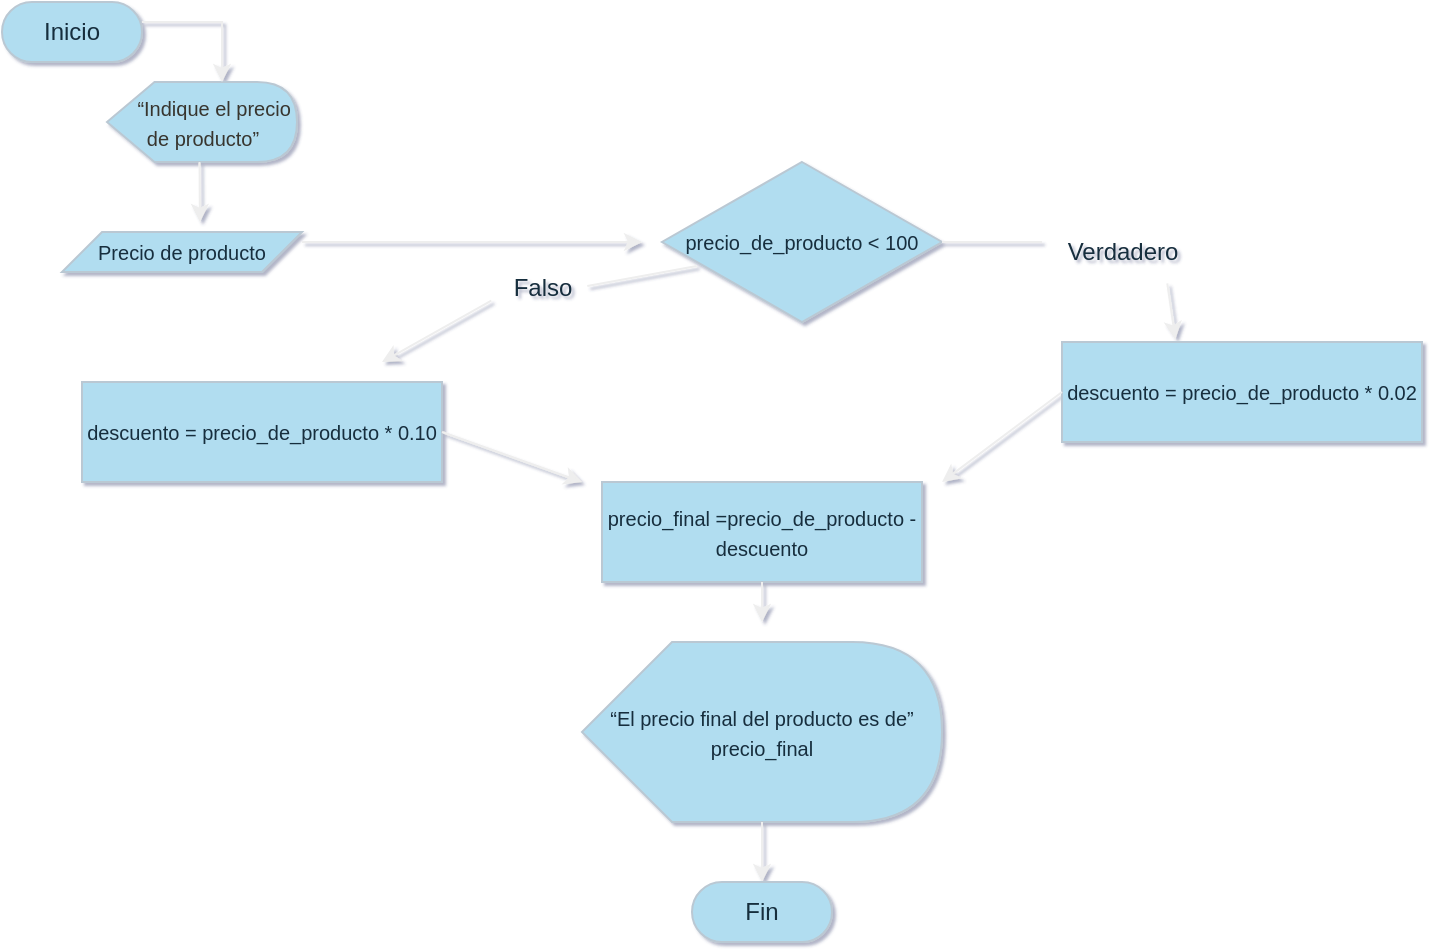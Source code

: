 <mxfile version="26.0.10" pages="12">
  <diagram id="C5RBs43oDa-KdzZeNtuy" name="1.1 Precio de producto">
    <mxGraphModel dx="786" dy="463" grid="0" gridSize="10" guides="1" tooltips="1" connect="1" arrows="1" fold="1" page="0" pageScale="1" pageWidth="827" pageHeight="1169" background="none" math="0" shadow="1">
      <root>
        <mxCell id="WIyWlLk6GJQsqaUBKTNV-0" />
        <mxCell id="WIyWlLk6GJQsqaUBKTNV-1" parent="WIyWlLk6GJQsqaUBKTNV-0" />
        <mxCell id="Obw097ToTMqEyQhcVUvm-2" value="&lt;span class=&quot;notion-enable-hover&quot; data-token-index=&quot;0&quot; style=&quot;color: rgb(55, 53, 47); isolation: auto;&quot;&gt;&lt;font style=&quot;font-size: 10px;&quot;&gt;&amp;nbsp; &amp;nbsp; “Indique el precio de producto”&lt;/font&gt;&lt;/span&gt;" style="shape=display;whiteSpace=wrap;html=1;labelBackgroundColor=none;fillColor=#B1DDF0;strokeColor=#BAC8D3;fontColor=#182E3E;" parent="WIyWlLk6GJQsqaUBKTNV-1" vertex="1">
          <mxGeometry x="52.5" y="90" width="95" height="40" as="geometry" />
        </mxCell>
        <mxCell id="Obw097ToTMqEyQhcVUvm-3" value="&lt;font style=&quot;font-size: 10px;&quot;&gt;Precio de producto&lt;/font&gt;" style="shape=parallelogram;perimeter=parallelogramPerimeter;whiteSpace=wrap;html=1;fixedSize=1;labelBackgroundColor=none;fillColor=#B1DDF0;strokeColor=#BAC8D3;fontColor=#182E3E;" parent="WIyWlLk6GJQsqaUBKTNV-1" vertex="1">
          <mxGeometry x="30" y="165" width="120" height="20" as="geometry" />
        </mxCell>
        <mxCell id="Obw097ToTMqEyQhcVUvm-5" value="&lt;font style=&quot;font-size: 10px;&quot;&gt;precio_de_producto &amp;lt; 100&lt;/font&gt;" style="rhombus;whiteSpace=wrap;html=1;labelBackgroundColor=none;fillColor=#B1DDF0;strokeColor=#BAC8D3;fontColor=#182E3E;" parent="WIyWlLk6GJQsqaUBKTNV-1" vertex="1">
          <mxGeometry x="330" y="130" width="140" height="80" as="geometry" />
        </mxCell>
        <mxCell id="Obw097ToTMqEyQhcVUvm-12" value="" style="endArrow=classic;html=1;rounded=0;labelBackgroundColor=none;fontColor=default;exitX=0.25;exitY=1;exitDx=0;exitDy=0;strokeColor=#EEEEEE;" parent="WIyWlLk6GJQsqaUBKTNV-1" edge="1">
          <mxGeometry width="50" height="50" relative="1" as="geometry">
            <mxPoint x="70" y="60" as="sourcePoint" />
            <mxPoint x="110" y="90" as="targetPoint" />
            <Array as="points">
              <mxPoint x="110" y="60" />
            </Array>
          </mxGeometry>
        </mxCell>
        <mxCell id="Obw097ToTMqEyQhcVUvm-19" value="" style="endArrow=classic;html=1;rounded=0;exitX=0;exitY=0;exitDx=46.25;exitDy=40;exitPerimeter=0;labelBackgroundColor=none;fontColor=default;strokeColor=#EEEEEE;" parent="WIyWlLk6GJQsqaUBKTNV-1" source="Obw097ToTMqEyQhcVUvm-2" edge="1">
          <mxGeometry width="50" height="50" relative="1" as="geometry">
            <mxPoint x="75" y="170" as="sourcePoint" />
            <mxPoint x="99" y="160" as="targetPoint" />
          </mxGeometry>
        </mxCell>
        <mxCell id="Obw097ToTMqEyQhcVUvm-20" value="" style="endArrow=classic;html=1;rounded=0;labelBackgroundColor=none;fontColor=default;strokeColor=#EEEEEE;" parent="WIyWlLk6GJQsqaUBKTNV-1" edge="1">
          <mxGeometry width="50" height="50" relative="1" as="geometry">
            <mxPoint x="150" y="170" as="sourcePoint" />
            <mxPoint x="320" y="170" as="targetPoint" />
          </mxGeometry>
        </mxCell>
        <mxCell id="Obw097ToTMqEyQhcVUvm-21" value="&lt;font style=&quot;font-size: 10px;&quot;&gt;descuento =&amp;nbsp;precio_de_producto * 0.10&lt;/font&gt;" style="rounded=0;whiteSpace=wrap;html=1;labelBackgroundColor=none;fillColor=#B1DDF0;strokeColor=#BAC8D3;fontColor=#182E3E;" parent="WIyWlLk6GJQsqaUBKTNV-1" vertex="1">
          <mxGeometry x="40" y="240" width="180" height="50" as="geometry" />
        </mxCell>
        <mxCell id="Obw097ToTMqEyQhcVUvm-22" value="&lt;font style=&quot;font-size: 10px;&quot;&gt;descuento =&amp;nbsp;precio_de_producto * 0.02&lt;/font&gt;" style="rounded=0;whiteSpace=wrap;html=1;labelBackgroundColor=none;fillColor=#B1DDF0;strokeColor=#BAC8D3;fontColor=#182E3E;" parent="WIyWlLk6GJQsqaUBKTNV-1" vertex="1">
          <mxGeometry x="530" y="220" width="180" height="50" as="geometry" />
        </mxCell>
        <mxCell id="Obw097ToTMqEyQhcVUvm-24" value="&lt;font style=&quot;font-size: 10px;&quot;&gt;precio_final =precio_de_producto - descuento&lt;/font&gt;" style="rounded=0;whiteSpace=wrap;html=1;labelBackgroundColor=none;fillColor=#B1DDF0;strokeColor=#BAC8D3;fontColor=#182E3E;" parent="WIyWlLk6GJQsqaUBKTNV-1" vertex="1">
          <mxGeometry x="300" y="290" width="160" height="50" as="geometry" />
        </mxCell>
        <mxCell id="Obw097ToTMqEyQhcVUvm-25" value="Verdadero" style="text;html=1;align=center;verticalAlign=middle;resizable=0;points=[];autosize=1;strokeColor=none;fillColor=none;labelBackgroundColor=none;fontColor=#182E3E;" parent="WIyWlLk6GJQsqaUBKTNV-1" vertex="1">
          <mxGeometry x="520" y="160" width="80" height="30" as="geometry" />
        </mxCell>
        <mxCell id="Obw097ToTMqEyQhcVUvm-26" value="Falso" style="text;html=1;align=center;verticalAlign=middle;resizable=0;points=[];autosize=1;strokeColor=none;fillColor=none;labelBackgroundColor=none;fontColor=#182E3E;" parent="WIyWlLk6GJQsqaUBKTNV-1" vertex="1">
          <mxGeometry x="245" y="178" width="50" height="30" as="geometry" />
        </mxCell>
        <mxCell id="Obw097ToTMqEyQhcVUvm-28" value="" style="endArrow=none;html=1;rounded=0;entryX=0.124;entryY=0.65;entryDx=0;entryDy=0;entryPerimeter=0;exitX=0.953;exitY=0.467;exitDx=0;exitDy=0;exitPerimeter=0;labelBackgroundColor=none;fontColor=default;strokeColor=#EEEEEE;" parent="WIyWlLk6GJQsqaUBKTNV-1" source="Obw097ToTMqEyQhcVUvm-26" target="Obw097ToTMqEyQhcVUvm-5" edge="1">
          <mxGeometry width="50" height="50" relative="1" as="geometry">
            <mxPoint x="310" y="240" as="sourcePoint" />
            <mxPoint x="360" y="190" as="targetPoint" />
          </mxGeometry>
        </mxCell>
        <mxCell id="Obw097ToTMqEyQhcVUvm-29" value="" style="endArrow=classic;html=1;rounded=0;exitX=-0.007;exitY=0.711;exitDx=0;exitDy=0;exitPerimeter=0;labelBackgroundColor=none;fontColor=default;strokeColor=#EEEEEE;" parent="WIyWlLk6GJQsqaUBKTNV-1" source="Obw097ToTMqEyQhcVUvm-26" edge="1">
          <mxGeometry width="50" height="50" relative="1" as="geometry">
            <mxPoint x="310" y="240" as="sourcePoint" />
            <mxPoint x="190" y="230" as="targetPoint" />
            <Array as="points" />
          </mxGeometry>
        </mxCell>
        <mxCell id="Obw097ToTMqEyQhcVUvm-30" value="" style="endArrow=none;html=1;rounded=0;entryX=1;entryY=0.5;entryDx=0;entryDy=0;labelBackgroundColor=none;fontColor=default;strokeColor=#EEEEEE;" parent="WIyWlLk6GJQsqaUBKTNV-1" target="Obw097ToTMqEyQhcVUvm-5" edge="1">
          <mxGeometry width="50" height="50" relative="1" as="geometry">
            <mxPoint x="520" y="170" as="sourcePoint" />
            <mxPoint x="360" y="190" as="targetPoint" />
          </mxGeometry>
        </mxCell>
        <mxCell id="Obw097ToTMqEyQhcVUvm-31" value="" style="endArrow=classic;html=1;rounded=0;exitX=0.783;exitY=1.022;exitDx=0;exitDy=0;exitPerimeter=0;entryX=0.315;entryY=-0.027;entryDx=0;entryDy=0;entryPerimeter=0;labelBackgroundColor=none;fontColor=default;strokeColor=#EEEEEE;" parent="WIyWlLk6GJQsqaUBKTNV-1" source="Obw097ToTMqEyQhcVUvm-25" target="Obw097ToTMqEyQhcVUvm-22" edge="1">
          <mxGeometry width="50" height="50" relative="1" as="geometry">
            <mxPoint x="310" y="240" as="sourcePoint" />
            <mxPoint x="360" y="190" as="targetPoint" />
          </mxGeometry>
        </mxCell>
        <mxCell id="Obw097ToTMqEyQhcVUvm-32" value="" style="endArrow=classic;html=1;rounded=0;exitX=1;exitY=0.5;exitDx=0;exitDy=0;labelBackgroundColor=none;fontColor=default;strokeColor=#EEEEEE;" parent="WIyWlLk6GJQsqaUBKTNV-1" source="Obw097ToTMqEyQhcVUvm-21" edge="1">
          <mxGeometry width="50" height="50" relative="1" as="geometry">
            <mxPoint x="310" y="240" as="sourcePoint" />
            <mxPoint x="290" y="290" as="targetPoint" />
          </mxGeometry>
        </mxCell>
        <mxCell id="Obw097ToTMqEyQhcVUvm-33" value="" style="endArrow=classic;html=1;rounded=0;exitX=0;exitY=0.5;exitDx=0;exitDy=0;labelBackgroundColor=none;fontColor=default;strokeColor=#EEEEEE;" parent="WIyWlLk6GJQsqaUBKTNV-1" source="Obw097ToTMqEyQhcVUvm-22" edge="1">
          <mxGeometry width="50" height="50" relative="1" as="geometry">
            <mxPoint x="310" y="240" as="sourcePoint" />
            <mxPoint x="470" y="290" as="targetPoint" />
          </mxGeometry>
        </mxCell>
        <mxCell id="Obw097ToTMqEyQhcVUvm-36" value="&lt;font style=&quot;font-size: 10px;&quot;&gt;“El precio final del producto es de” precio_final&lt;/font&gt;" style="shape=display;whiteSpace=wrap;html=1;labelBackgroundColor=none;fillColor=#B1DDF0;strokeColor=#BAC8D3;fontColor=#182E3E;" parent="WIyWlLk6GJQsqaUBKTNV-1" vertex="1">
          <mxGeometry x="290" y="370" width="180" height="90" as="geometry" />
        </mxCell>
        <mxCell id="Obw097ToTMqEyQhcVUvm-37" value="" style="endArrow=classic;html=1;rounded=0;fontColor=default;exitX=0.5;exitY=1;exitDx=0;exitDy=0;labelBackgroundColor=none;strokeColor=#EEEEEE;" parent="WIyWlLk6GJQsqaUBKTNV-1" source="Obw097ToTMqEyQhcVUvm-24" edge="1">
          <mxGeometry width="50" height="50" relative="1" as="geometry">
            <mxPoint x="310" y="310" as="sourcePoint" />
            <mxPoint x="380" y="360" as="targetPoint" />
          </mxGeometry>
        </mxCell>
        <mxCell id="Obw097ToTMqEyQhcVUvm-39" value="" style="endArrow=classic;html=1;rounded=0;fontColor=default;exitX=0;exitY=0;exitDx=90;exitDy=90;exitPerimeter=0;entryX=0.5;entryY=0;entryDx=0;entryDy=0;labelBackgroundColor=none;strokeColor=#EEEEEE;" parent="WIyWlLk6GJQsqaUBKTNV-1" source="Obw097ToTMqEyQhcVUvm-36" edge="1">
          <mxGeometry width="50" height="50" relative="1" as="geometry">
            <mxPoint x="310" y="410" as="sourcePoint" />
            <mxPoint x="380" y="490" as="targetPoint" />
          </mxGeometry>
        </mxCell>
        <mxCell id="6aEhytc6WWRU7StaPwzq-0" value="Inicio" style="rounded=1;whiteSpace=wrap;html=1;arcSize=50;labelBackgroundColor=none;fillColor=#B1DDF0;strokeColor=#BAC8D3;fontColor=#182E3E;" parent="WIyWlLk6GJQsqaUBKTNV-1" vertex="1">
          <mxGeometry y="50" width="70" height="30" as="geometry" />
        </mxCell>
        <mxCell id="WhS8Rd18x0mxGdbZGfo--0" value="Fin" style="rounded=1;whiteSpace=wrap;html=1;arcSize=50;labelBackgroundColor=none;fillColor=#B1DDF0;strokeColor=#BAC8D3;fontColor=#182E3E;" parent="WIyWlLk6GJQsqaUBKTNV-1" vertex="1">
          <mxGeometry x="345" y="490" width="70" height="30" as="geometry" />
        </mxCell>
      </root>
    </mxGraphModel>
  </diagram>
  <diagram id="xXOgxW2m8XJ4yEHu8JWA" name="1.2 Tiempo en segundos">
    <mxGraphModel dx="1186" dy="863" grid="0" gridSize="10" guides="1" tooltips="1" connect="1" arrows="1" fold="1" page="0" pageScale="1" pageWidth="827" pageHeight="1169" math="0" shadow="0">
      <root>
        <mxCell id="0" />
        <mxCell id="1" parent="0" />
        <mxCell id="POBm9ZevLTd3kmue4TAj-1" value="&lt;span class=&quot;notion-enable-hover&quot; data-token-index=&quot;0&quot; style=&quot;color:rgba(55, 53, 47, 1);isolation:auto&quot;&gt;tiempo_en_segundos&lt;/span&gt;" style="shape=parallelogram;perimeter=parallelogramPerimeter;whiteSpace=wrap;html=1;fixedSize=1;labelBackgroundColor=none;fillColor=#B1DDF0;strokeColor=#BAC8D3;fontColor=#182E3E;" parent="1" vertex="1">
          <mxGeometry x="80" y="-30" width="200" height="50" as="geometry" />
        </mxCell>
        <mxCell id="POBm9ZevLTd3kmue4TAj-2" value="&lt;span class=&quot;notion-enable-hover&quot; data-token-index=&quot;0&quot; style=&quot;color:rgba(55, 53, 47, 1);isolation:auto&quot;&gt;“Indique el tiempo en segundos”&lt;/span&gt;" style="shape=display;whiteSpace=wrap;html=1;labelBackgroundColor=none;fillColor=#B1DDF0;strokeColor=#BAC8D3;fontColor=#182E3E;" parent="1" vertex="1">
          <mxGeometry x="80" y="-120" width="200" height="60" as="geometry" />
        </mxCell>
        <mxCell id="-hu-zZGJmL3-ItVGShxT-1" value="&lt;span class=&quot;notion-enable-hover&quot; data-token-index=&quot;0&quot; style=&quot;color:rgba(55, 53, 47, 1);isolation:auto&quot;&gt;tiempo_en_segundos &amp;lt; 600&lt;/span&gt;" style="rhombus;whiteSpace=wrap;html=1;labelBackgroundColor=none;fillColor=#B1DDF0;strokeColor=#BAC8D3;fontColor=#182E3E;" parent="1" vertex="1">
          <mxGeometry x="85" y="55" width="190" height="80" as="geometry" />
        </mxCell>
        <mxCell id="Nj4k52ERsUei1XU8fkID-1" value="&lt;span class=&quot;notion-enable-hover&quot; data-token-index=&quot;0&quot; style=&quot;color:rgba(55, 53, 47, 1);isolation:auto&quot;&gt;segundos_faltantes = 600 - tiempo_en_segundos&lt;/span&gt;" style="rounded=1;whiteSpace=wrap;html=1;labelBackgroundColor=none;fillColor=#B1DDF0;strokeColor=#BAC8D3;fontColor=#182E3E;" parent="1" vertex="1">
          <mxGeometry x="320" y="150" width="290" height="50" as="geometry" />
        </mxCell>
        <mxCell id="Nj4k52ERsUei1XU8fkID-4" value="Verdadero" style="text;html=1;align=center;verticalAlign=middle;whiteSpace=wrap;rounded=0;labelBackgroundColor=none;fontColor=#182E3E;" parent="1" vertex="1">
          <mxGeometry x="340" y="80" width="70" height="30" as="geometry" />
        </mxCell>
        <mxCell id="Nj4k52ERsUei1XU8fkID-5" value="&amp;nbsp; &amp;nbsp; &amp;nbsp;“Los segundos faltantes para 10 minutos son” segundos_faltantes" style="shape=display;whiteSpace=wrap;html=1;labelBackgroundColor=none;fillColor=#B1DDF0;strokeColor=#BAC8D3;fontColor=#182E3E;" parent="1" vertex="1">
          <mxGeometry x="350" y="240" width="230" height="70" as="geometry" />
        </mxCell>
        <mxCell id="Nj4k52ERsUei1XU8fkID-6" value="&lt;span class=&quot;notion-enable-hover&quot; data-token-index=&quot;0&quot; style=&quot;color:rgba(55, 53, 47, 1);isolation:auto&quot;&gt;tiempo_en_segundos == 600&lt;/span&gt;" style="rhombus;whiteSpace=wrap;html=1;labelBackgroundColor=none;fillColor=#B1DDF0;strokeColor=#BAC8D3;fontColor=#182E3E;" parent="1" vertex="1">
          <mxGeometry x="-220" y="135" width="210" height="70" as="geometry" />
        </mxCell>
        <mxCell id="Nj4k52ERsUei1XU8fkID-7" value="&amp;nbsp; &amp;nbsp; &amp;nbsp;“Los segundos indicados no son ni menor o mayor a 10 minutos”" style="shape=display;whiteSpace=wrap;html=1;labelBackgroundColor=none;fillColor=#B1DDF0;strokeColor=#BAC8D3;fontColor=#182E3E;" parent="1" vertex="1">
          <mxGeometry x="-90" y="255" width="240" height="80" as="geometry" />
        </mxCell>
        <mxCell id="Nj4k52ERsUei1XU8fkID-8" value="“Mayor”" style="shape=display;whiteSpace=wrap;html=1;labelBackgroundColor=none;fillColor=#B1DDF0;strokeColor=#BAC8D3;fontColor=#182E3E;" parent="1" vertex="1">
          <mxGeometry x="-380" y="280" width="80" height="30" as="geometry" />
        </mxCell>
        <mxCell id="Nj4k52ERsUei1XU8fkID-9" value="Verdadero" style="text;html=1;align=center;verticalAlign=middle;whiteSpace=wrap;rounded=0;labelBackgroundColor=none;fontColor=#182E3E;" parent="1" vertex="1">
          <mxGeometry x="20" y="200" width="60" height="30" as="geometry" />
        </mxCell>
        <mxCell id="Nj4k52ERsUei1XU8fkID-10" value="Falso" style="text;html=1;align=center;verticalAlign=middle;whiteSpace=wrap;rounded=0;labelBackgroundColor=none;fontColor=#182E3E;" parent="1" vertex="1">
          <mxGeometry x="-350" y="205" width="70" height="45" as="geometry" />
        </mxCell>
        <mxCell id="Nj4k52ERsUei1XU8fkID-11" value="" style="endArrow=classic;html=1;rounded=0;fontColor=default;exitX=0.5;exitY=1;exitDx=0;exitDy=0;labelBackgroundColor=none;strokeColor=#EEEEEE;" parent="1" edge="1">
          <mxGeometry width="50" height="50" relative="1" as="geometry">
            <mxPoint x="190" y="-150" as="sourcePoint" />
            <mxPoint x="190" y="-120" as="targetPoint" />
          </mxGeometry>
        </mxCell>
        <mxCell id="Nj4k52ERsUei1XU8fkID-12" value="" style="endArrow=classic;html=1;rounded=0;fontColor=default;exitX=0.504;exitY=1.023;exitDx=0;exitDy=0;exitPerimeter=0;entryX=0.5;entryY=0;entryDx=0;entryDy=0;labelBackgroundColor=none;strokeColor=#EEEEEE;" parent="1" source="POBm9ZevLTd3kmue4TAj-2" target="POBm9ZevLTd3kmue4TAj-1" edge="1">
          <mxGeometry width="50" height="50" relative="1" as="geometry">
            <mxPoint x="170" y="140" as="sourcePoint" />
            <mxPoint x="190" y="-30" as="targetPoint" />
          </mxGeometry>
        </mxCell>
        <mxCell id="Nj4k52ERsUei1XU8fkID-13" value="" style="endArrow=classic;html=1;rounded=0;fontColor=default;exitX=0.5;exitY=1;exitDx=0;exitDy=0;entryX=0.5;entryY=0;entryDx=0;entryDy=0;labelBackgroundColor=none;strokeColor=#EEEEEE;" parent="1" source="POBm9ZevLTd3kmue4TAj-1" target="-hu-zZGJmL3-ItVGShxT-1" edge="1">
          <mxGeometry width="50" height="50" relative="1" as="geometry">
            <mxPoint x="170" y="140" as="sourcePoint" />
            <mxPoint x="220" y="90" as="targetPoint" />
          </mxGeometry>
        </mxCell>
        <mxCell id="Nj4k52ERsUei1XU8fkID-14" value="" style="endArrow=none;html=1;rounded=0;fontColor=default;exitX=1;exitY=0.5;exitDx=0;exitDy=0;entryX=0;entryY=0.5;entryDx=0;entryDy=0;labelBackgroundColor=none;strokeColor=#EEEEEE;" parent="1" source="-hu-zZGJmL3-ItVGShxT-1" target="Nj4k52ERsUei1XU8fkID-4" edge="1">
          <mxGeometry width="50" height="50" relative="1" as="geometry">
            <mxPoint x="170" y="140" as="sourcePoint" />
            <mxPoint x="220" y="90" as="targetPoint" />
          </mxGeometry>
        </mxCell>
        <mxCell id="Nj4k52ERsUei1XU8fkID-15" value="" style="endArrow=classic;html=1;rounded=0;fontColor=default;exitX=0.5;exitY=1;exitDx=0;exitDy=0;entryX=0.186;entryY=0;entryDx=0;entryDy=0;entryPerimeter=0;labelBackgroundColor=none;strokeColor=#EEEEEE;" parent="1" source="Nj4k52ERsUei1XU8fkID-4" target="Nj4k52ERsUei1XU8fkID-1" edge="1">
          <mxGeometry width="50" height="50" relative="1" as="geometry">
            <mxPoint x="170" y="140" as="sourcePoint" />
            <mxPoint x="374" y="140" as="targetPoint" />
          </mxGeometry>
        </mxCell>
        <mxCell id="Nj4k52ERsUei1XU8fkID-16" value="" style="endArrow=none;html=1;rounded=0;fontColor=default;exitX=0;exitY=0.5;exitDx=0;exitDy=0;entryX=1;entryY=0.5;entryDx=0;entryDy=0;labelBackgroundColor=none;strokeColor=#EEEEEE;" parent="1" source="-hu-zZGJmL3-ItVGShxT-1" edge="1">
          <mxGeometry width="50" height="50" relative="1" as="geometry">
            <mxPoint x="170" y="140" as="sourcePoint" />
            <mxPoint x="40" y="96.25" as="targetPoint" />
          </mxGeometry>
        </mxCell>
        <mxCell id="Nj4k52ERsUei1XU8fkID-20" value="Falso" style="text;html=1;align=center;verticalAlign=middle;whiteSpace=wrap;rounded=0;labelBackgroundColor=none;fontColor=#182E3E;" parent="1" vertex="1">
          <mxGeometry x="-30" y="72.5" width="70" height="45" as="geometry" />
        </mxCell>
        <mxCell id="Nj4k52ERsUei1XU8fkID-23" value="" style="edgeStyle=segmentEdgeStyle;endArrow=classic;html=1;curved=0;rounded=0;endSize=8;startSize=8;fontColor=default;entryX=0.5;entryY=0;entryDx=0;entryDy=0;exitX=0;exitY=0.5;exitDx=0;exitDy=0;labelBackgroundColor=none;strokeColor=#EEEEEE;" parent="1" source="Nj4k52ERsUei1XU8fkID-20" target="Nj4k52ERsUei1XU8fkID-6" edge="1">
          <mxGeometry width="50" height="50" relative="1" as="geometry">
            <mxPoint x="170" y="140" as="sourcePoint" />
            <mxPoint x="220" y="90" as="targetPoint" />
          </mxGeometry>
        </mxCell>
        <mxCell id="Nj4k52ERsUei1XU8fkID-24" value="" style="endArrow=none;html=1;rounded=0;fontColor=default;exitX=1;exitY=1;exitDx=0;exitDy=0;entryX=0;entryY=0.5;entryDx=0;entryDy=0;labelBackgroundColor=none;strokeColor=#EEEEEE;" parent="1" source="Nj4k52ERsUei1XU8fkID-6" target="Nj4k52ERsUei1XU8fkID-9" edge="1">
          <mxGeometry width="50" height="50" relative="1" as="geometry">
            <mxPoint x="170" y="140" as="sourcePoint" />
            <mxPoint x="220" y="90" as="targetPoint" />
          </mxGeometry>
        </mxCell>
        <mxCell id="Nj4k52ERsUei1XU8fkID-25" value="" style="endArrow=classic;html=1;rounded=0;fontColor=default;exitX=0.25;exitY=1;exitDx=0;exitDy=0;entryX=0;entryY=0;entryDx=130.0;entryDy=0;entryPerimeter=0;labelBackgroundColor=none;strokeColor=#EEEEEE;" parent="1" source="Nj4k52ERsUei1XU8fkID-9" target="Nj4k52ERsUei1XU8fkID-7" edge="1">
          <mxGeometry width="50" height="50" relative="1" as="geometry">
            <mxPoint x="170" y="140" as="sourcePoint" />
            <mxPoint x="220" y="90" as="targetPoint" />
          </mxGeometry>
        </mxCell>
        <mxCell id="Nj4k52ERsUei1XU8fkID-26" value="" style="endArrow=none;html=1;rounded=0;fontColor=default;exitX=0;exitY=1;exitDx=0;exitDy=0;entryX=1;entryY=0;entryDx=0;entryDy=0;labelBackgroundColor=none;strokeColor=#EEEEEE;" parent="1" source="Nj4k52ERsUei1XU8fkID-6" target="Nj4k52ERsUei1XU8fkID-10" edge="1">
          <mxGeometry width="50" height="50" relative="1" as="geometry">
            <mxPoint x="170" y="140" as="sourcePoint" />
            <mxPoint x="220" y="90" as="targetPoint" />
          </mxGeometry>
        </mxCell>
        <mxCell id="Nj4k52ERsUei1XU8fkID-27" value="" style="endArrow=classic;html=1;rounded=0;fontColor=default;exitX=0.5;exitY=1;exitDx=0;exitDy=0;entryX=0.498;entryY=-0.035;entryDx=0;entryDy=0;entryPerimeter=0;labelBackgroundColor=none;strokeColor=#EEEEEE;" parent="1" source="Nj4k52ERsUei1XU8fkID-1" target="Nj4k52ERsUei1XU8fkID-5" edge="1">
          <mxGeometry width="50" height="50" relative="1" as="geometry">
            <mxPoint x="170" y="140" as="sourcePoint" />
            <mxPoint x="220" y="90" as="targetPoint" />
          </mxGeometry>
        </mxCell>
        <mxCell id="Nj4k52ERsUei1XU8fkID-28" value="" style="endArrow=classic;html=1;rounded=0;fontColor=default;exitX=0.5;exitY=1;exitDx=0;exitDy=0;entryX=0;entryY=0;entryDx=42.5;entryDy=0;entryPerimeter=0;labelBackgroundColor=none;strokeColor=#EEEEEE;" parent="1" source="Nj4k52ERsUei1XU8fkID-10" target="Nj4k52ERsUei1XU8fkID-8" edge="1">
          <mxGeometry width="50" height="50" relative="1" as="geometry">
            <mxPoint x="170" y="140" as="sourcePoint" />
            <mxPoint x="-317" y="270" as="targetPoint" />
          </mxGeometry>
        </mxCell>
        <mxCell id="cqNtHrajwbOFaWeRiccJ-1" value="" style="endArrow=classic;html=1;rounded=0;fontColor=default;exitX=0;exitY=0;exitDx=57.5;exitDy=70;exitPerimeter=0;entryX=1;entryY=0;entryDx=0;entryDy=0;labelBackgroundColor=none;strokeColor=#EEEEEE;" parent="1" source="Nj4k52ERsUei1XU8fkID-5" edge="1">
          <mxGeometry width="50" height="50" relative="1" as="geometry">
            <mxPoint x="170" y="140" as="sourcePoint" />
            <mxPoint x="230" y="390" as="targetPoint" />
          </mxGeometry>
        </mxCell>
        <mxCell id="cqNtHrajwbOFaWeRiccJ-2" value="" style="endArrow=classic;html=1;rounded=0;fontColor=default;exitX=0;exitY=0;exitDx=200.0;exitDy=80;exitPerimeter=0;entryX=0.25;entryY=0;entryDx=0;entryDy=0;labelBackgroundColor=none;strokeColor=#EEEEEE;" parent="1" source="Nj4k52ERsUei1XU8fkID-7" edge="1">
          <mxGeometry width="50" height="50" relative="1" as="geometry">
            <mxPoint x="170" y="140" as="sourcePoint" />
            <mxPoint x="140" y="390" as="targetPoint" />
          </mxGeometry>
        </mxCell>
        <mxCell id="cqNtHrajwbOFaWeRiccJ-3" value="" style="edgeStyle=segmentEdgeStyle;endArrow=classic;html=1;curved=0;rounded=0;endSize=8;startSize=8;fontColor=default;exitX=0;exitY=0;exitDx=42.5;exitDy=30.0;exitPerimeter=0;entryX=0;entryY=0.5;entryDx=0;entryDy=0;labelBackgroundColor=none;strokeColor=#EEEEEE;" parent="1" source="Nj4k52ERsUei1XU8fkID-8" edge="1">
          <mxGeometry width="50" height="50" relative="1" as="geometry">
            <mxPoint x="170" y="140" as="sourcePoint" />
            <mxPoint x="110" y="420.0" as="targetPoint" />
            <Array as="points">
              <mxPoint x="-337" y="420" />
            </Array>
          </mxGeometry>
        </mxCell>
        <mxCell id="3Xnx84xhn2e-mhdADQPl-1" value="Inicio" style="rounded=1;whiteSpace=wrap;html=1;arcSize=50;labelBackgroundColor=none;fillColor=#B1DDF0;strokeColor=#BAC8D3;fontColor=#182E3E;" parent="1" vertex="1">
          <mxGeometry x="160" y="-180" width="70" height="30" as="geometry" />
        </mxCell>
        <mxCell id="aLD_oSNk6NDNl8CrOh4M-1" value="Fin" style="rounded=1;whiteSpace=wrap;html=1;arcSize=50;labelBackgroundColor=none;fillColor=#B1DDF0;strokeColor=#BAC8D3;fontColor=#182E3E;" parent="1" vertex="1">
          <mxGeometry x="120" y="400" width="100" height="40" as="geometry" />
        </mxCell>
      </root>
    </mxGraphModel>
  </diagram>
  <diagram id="0gfG3tBskm_zwhXEIzTA" name="1.3 Un numero al usuario y muestre la suma de todos los números desde 1 hasta ese número.">
    <mxGraphModel dx="786" dy="863" grid="0" gridSize="10" guides="1" tooltips="1" connect="1" arrows="1" fold="1" page="0" pageScale="1" pageWidth="827" pageHeight="1169" math="0" shadow="0">
      <root>
        <mxCell id="0" />
        <mxCell id="1" parent="0" />
        <mxCell id="-6pqOpcItPJVd6BCEw1w-1" value="Fin" style="rounded=1;whiteSpace=wrap;html=1;arcSize=50;labelBackgroundColor=none;fillColor=#B1DDF0;strokeColor=#BAC8D3;fontColor=#182E3E;" parent="1" vertex="1">
          <mxGeometry x="50" y="280" width="70" height="30" as="geometry" />
        </mxCell>
        <mxCell id="DhT4uTh2uoKUJcFQT_RJ-1" value="Inicio" style="rounded=1;whiteSpace=wrap;html=1;arcSize=50;labelBackgroundColor=none;fillColor=#B1DDF0;strokeColor=#BAC8D3;fontColor=#182E3E;" parent="1" vertex="1">
          <mxGeometry x="40" y="-330" width="70" height="30" as="geometry" />
        </mxCell>
        <mxCell id="DhT4uTh2uoKUJcFQT_RJ-2" value="&lt;span class=&quot;notion-enable-hover&quot; data-token-index=&quot;0&quot; style=&quot;color:rgba(55, 53, 47, 1);isolation:auto&quot;&gt;“Escriba un número”&lt;/span&gt;" style="shape=display;whiteSpace=wrap;html=1;labelBackgroundColor=none;fillColor=#B1DDF0;strokeColor=#BAC8D3;fontColor=#182E3E;" parent="1" vertex="1">
          <mxGeometry x="10" y="-270" width="130" height="50" as="geometry" />
        </mxCell>
        <mxCell id="DhT4uTh2uoKUJcFQT_RJ-3" value="&lt;span class=&quot;notion-enable-hover&quot; data-token-index=&quot;0&quot; style=&quot;color:rgba(55, 53, 47, 1);isolation:auto&quot;&gt;numero&lt;/span&gt;" style="shape=parallelogram;perimeter=parallelogramPerimeter;whiteSpace=wrap;html=1;fixedSize=1;labelBackgroundColor=none;fillColor=#B1DDF0;strokeColor=#BAC8D3;fontColor=#182E3E;" parent="1" vertex="1">
          <mxGeometry x="20" y="-190" width="110" height="40" as="geometry" />
        </mxCell>
        <mxCell id="DhT4uTh2uoKUJcFQT_RJ-4" value="&#xa;&lt;span class=&quot;notion-enable-hover&quot; data-token-index=&quot;0&quot; style=&quot;color:rgba(55, 53, 47, 1);isolation:auto&quot;&gt;suma = 0&lt;/span&gt;&#xa;&#xa;" style="rounded=0;whiteSpace=wrap;html=1;labelBackgroundColor=none;fillColor=#B1DDF0;strokeColor=#BAC8D3;fontColor=#182E3E;" parent="1" vertex="1">
          <mxGeometry x="20" y="-120" width="110" height="50" as="geometry" />
        </mxCell>
        <mxCell id="DhT4uTh2uoKUJcFQT_RJ-5" value="&lt;span class=&quot;notion-enable-hover&quot; data-token-index=&quot;0&quot; style=&quot;color:rgba(55, 53, 47, 1);isolation:auto&quot;&gt;contador = 1&lt;/span&gt;" style="rounded=0;whiteSpace=wrap;html=1;labelBackgroundColor=none;fillColor=#B1DDF0;strokeColor=#BAC8D3;fontColor=#182E3E;" parent="1" vertex="1">
          <mxGeometry x="25" y="-40" width="100" height="30" as="geometry" />
        </mxCell>
        <mxCell id="DhT4uTh2uoKUJcFQT_RJ-7" value="contador &amp;lt;= numero" style="rhombus;whiteSpace=wrap;html=1;labelBackgroundColor=none;fillColor=#B1DDF0;strokeColor=#BAC8D3;fontColor=#182E3E;" parent="1" vertex="1">
          <mxGeometry x="270" y="-65" width="220" height="80" as="geometry" />
        </mxCell>
        <mxCell id="DhT4uTh2uoKUJcFQT_RJ-8" value="suma = suma + contador" style="rounded=0;whiteSpace=wrap;html=1;labelBackgroundColor=none;fillColor=#B1DDF0;strokeColor=#BAC8D3;fontColor=#182E3E;" parent="1" vertex="1">
          <mxGeometry x="390" y="75" width="180" height="45" as="geometry" />
        </mxCell>
        <mxCell id="DhT4uTh2uoKUJcFQT_RJ-10" value="contador = contador + 1" style="rounded=0;whiteSpace=wrap;html=1;labelBackgroundColor=none;fillColor=#B1DDF0;strokeColor=#BAC8D3;fontColor=#182E3E;" parent="1" vertex="1">
          <mxGeometry x="80" y="80" width="150" height="40" as="geometry" />
        </mxCell>
        <mxCell id="DhT4uTh2uoKUJcFQT_RJ-11" value="&amp;nbsp; &amp;nbsp; &amp;nbsp; &amp;nbsp; “La suma de todos los números desde 1 hasta el número indicado es” suma" style="shape=display;whiteSpace=wrap;html=1;labelBackgroundColor=none;fillColor=#B1DDF0;strokeColor=#BAC8D3;fontColor=#182E3E;" parent="1" vertex="1">
          <mxGeometry x="60" y="180" width="330" height="60" as="geometry" />
        </mxCell>
        <mxCell id="ncH9lBuyGDEs40Vm6WBE-1" value="" style="endArrow=classic;html=1;rounded=0;fontColor=default;exitX=0.5;exitY=1;exitDx=0;exitDy=0;labelBackgroundColor=none;strokeColor=#EEEEEE;" parent="1" source="DhT4uTh2uoKUJcFQT_RJ-1" edge="1">
          <mxGeometry width="50" height="50" relative="1" as="geometry">
            <mxPoint x="60" y="30" as="sourcePoint" />
            <mxPoint x="75" y="-270" as="targetPoint" />
          </mxGeometry>
        </mxCell>
        <mxCell id="ncH9lBuyGDEs40Vm6WBE-2" value="" style="endArrow=classic;html=1;rounded=0;fontColor=default;exitX=0;exitY=0;exitDx=68.75;exitDy=50;exitPerimeter=0;labelBackgroundColor=none;strokeColor=#EEEEEE;" parent="1" source="DhT4uTh2uoKUJcFQT_RJ-2" edge="1">
          <mxGeometry width="50" height="50" relative="1" as="geometry">
            <mxPoint x="60" y="30" as="sourcePoint" />
            <mxPoint x="79" y="-190" as="targetPoint" />
          </mxGeometry>
        </mxCell>
        <mxCell id="ncH9lBuyGDEs40Vm6WBE-3" value="" style="endArrow=classic;html=1;rounded=0;fontColor=default;exitX=0.5;exitY=1;exitDx=0;exitDy=0;entryX=0.5;entryY=0;entryDx=0;entryDy=0;labelBackgroundColor=none;strokeColor=#EEEEEE;" parent="1" source="DhT4uTh2uoKUJcFQT_RJ-3" target="DhT4uTh2uoKUJcFQT_RJ-4" edge="1">
          <mxGeometry width="50" height="50" relative="1" as="geometry">
            <mxPoint x="60" y="30" as="sourcePoint" />
            <mxPoint x="110" y="-20" as="targetPoint" />
          </mxGeometry>
        </mxCell>
        <mxCell id="ncH9lBuyGDEs40Vm6WBE-4" value="" style="endArrow=classic;html=1;rounded=0;fontColor=default;exitX=0.5;exitY=1;exitDx=0;exitDy=0;entryX=0.5;entryY=0;entryDx=0;entryDy=0;labelBackgroundColor=none;strokeColor=#EEEEEE;" parent="1" source="DhT4uTh2uoKUJcFQT_RJ-4" target="DhT4uTh2uoKUJcFQT_RJ-5" edge="1">
          <mxGeometry width="50" height="50" relative="1" as="geometry">
            <mxPoint x="60" y="30" as="sourcePoint" />
            <mxPoint x="110" y="-20" as="targetPoint" />
          </mxGeometry>
        </mxCell>
        <mxCell id="ncH9lBuyGDEs40Vm6WBE-5" value="" style="endArrow=classic;html=1;rounded=0;fontColor=default;exitX=1;exitY=0.5;exitDx=0;exitDy=0;entryX=0;entryY=0.5;entryDx=0;entryDy=0;labelBackgroundColor=none;strokeColor=#EEEEEE;" parent="1" source="DhT4uTh2uoKUJcFQT_RJ-5" target="DhT4uTh2uoKUJcFQT_RJ-7" edge="1">
          <mxGeometry width="50" height="50" relative="1" as="geometry">
            <mxPoint x="60" y="30" as="sourcePoint" />
            <mxPoint x="110" y="-20" as="targetPoint" />
          </mxGeometry>
        </mxCell>
        <mxCell id="ncH9lBuyGDEs40Vm6WBE-7" value="" style="endArrow=classic;html=1;rounded=0;fontColor=default;exitX=0;exitY=0;exitDx=191.25;exitDy=60.0;exitPerimeter=0;entryX=1;entryY=0.5;entryDx=0;entryDy=0;labelBackgroundColor=none;strokeColor=#EEEEEE;" parent="1" source="DhT4uTh2uoKUJcFQT_RJ-11" target="-6pqOpcItPJVd6BCEw1w-1" edge="1">
          <mxGeometry width="50" height="50" relative="1" as="geometry">
            <mxPoint x="60" y="30" as="sourcePoint" />
            <mxPoint x="110" y="-20" as="targetPoint" />
          </mxGeometry>
        </mxCell>
        <mxCell id="ncH9lBuyGDEs40Vm6WBE-8" value="Verdadero" style="text;html=1;align=center;verticalAlign=middle;whiteSpace=wrap;rounded=0;labelBackgroundColor=none;fontColor=#182E3E;" parent="1" vertex="1">
          <mxGeometry x="530" y="-40" width="60" height="30" as="geometry" />
        </mxCell>
        <mxCell id="ncH9lBuyGDEs40Vm6WBE-9" value="" style="endArrow=none;html=1;rounded=0;fontColor=default;exitX=1;exitY=0.5;exitDx=0;exitDy=0;entryX=0;entryY=0.5;entryDx=0;entryDy=0;labelBackgroundColor=none;strokeColor=#EEEEEE;" parent="1" source="DhT4uTh2uoKUJcFQT_RJ-7" target="ncH9lBuyGDEs40Vm6WBE-8" edge="1">
          <mxGeometry width="50" height="50" relative="1" as="geometry">
            <mxPoint x="60" y="30" as="sourcePoint" />
            <mxPoint x="110" y="-20" as="targetPoint" />
          </mxGeometry>
        </mxCell>
        <mxCell id="ncH9lBuyGDEs40Vm6WBE-11" value="" style="endArrow=classic;html=1;rounded=0;fontColor=default;exitX=0.5;exitY=1;exitDx=0;exitDy=0;entryX=0.5;entryY=0;entryDx=0;entryDy=0;labelBackgroundColor=none;strokeColor=#EEEEEE;" parent="1" source="ncH9lBuyGDEs40Vm6WBE-8" target="DhT4uTh2uoKUJcFQT_RJ-8" edge="1">
          <mxGeometry width="50" height="50" relative="1" as="geometry">
            <mxPoint x="60" y="30" as="sourcePoint" />
            <mxPoint x="110" y="-20" as="targetPoint" />
          </mxGeometry>
        </mxCell>
        <mxCell id="ncH9lBuyGDEs40Vm6WBE-12" value="" style="endArrow=classic;html=1;rounded=0;fontColor=default;exitX=0;exitY=0.5;exitDx=0;exitDy=0;entryX=1;entryY=0.5;entryDx=0;entryDy=0;labelBackgroundColor=none;strokeColor=#EEEEEE;" parent="1" source="DhT4uTh2uoKUJcFQT_RJ-8" target="DhT4uTh2uoKUJcFQT_RJ-10" edge="1">
          <mxGeometry width="50" height="50" relative="1" as="geometry">
            <mxPoint x="60" y="30" as="sourcePoint" />
            <mxPoint x="110" y="-20" as="targetPoint" />
          </mxGeometry>
        </mxCell>
        <mxCell id="ncH9lBuyGDEs40Vm6WBE-15" value="" style="endArrow=classic;html=1;rounded=0;fontColor=default;exitX=0.5;exitY=0;exitDx=0;exitDy=0;labelBackgroundColor=none;strokeColor=#EEEEEE;" parent="1" source="DhT4uTh2uoKUJcFQT_RJ-10" target="DhT4uTh2uoKUJcFQT_RJ-7" edge="1">
          <mxGeometry width="50" height="50" relative="1" as="geometry">
            <mxPoint x="30" y="30" as="sourcePoint" />
            <mxPoint x="80" y="-20" as="targetPoint" />
          </mxGeometry>
        </mxCell>
        <mxCell id="ncH9lBuyGDEs40Vm6WBE-16" value="Falso" style="text;html=1;align=center;verticalAlign=middle;whiteSpace=wrap;rounded=0;labelBackgroundColor=none;fontColor=#182E3E;" parent="1" vertex="1">
          <mxGeometry x="650" y="-65" width="100" height="35" as="geometry" />
        </mxCell>
        <mxCell id="ncH9lBuyGDEs40Vm6WBE-18" value="" style="edgeStyle=segmentEdgeStyle;endArrow=classic;html=1;curved=0;rounded=0;endSize=8;startSize=8;fontColor=default;exitX=0.5;exitY=1;exitDx=0;exitDy=0;entryX=1;entryY=0.5;entryDx=0;entryDy=0;entryPerimeter=0;labelBackgroundColor=none;strokeColor=#EEEEEE;" parent="1" source="ncH9lBuyGDEs40Vm6WBE-16" target="DhT4uTh2uoKUJcFQT_RJ-11" edge="1">
          <mxGeometry width="50" height="50" relative="1" as="geometry">
            <mxPoint x="480" y="30" as="sourcePoint" />
            <mxPoint x="130" y="300" as="targetPoint" />
            <Array as="points">
              <mxPoint x="700" y="210" />
            </Array>
          </mxGeometry>
        </mxCell>
        <mxCell id="7Ze8JuWul-2o5zZ7rUCk-1" value="" style="endArrow=none;html=1;rounded=0;exitX=1;exitY=0;exitDx=0;exitDy=0;labelBackgroundColor=none;fontColor=default;strokeColor=#EEEEEE;" parent="1" edge="1">
          <mxGeometry width="50" height="50" relative="1" as="geometry">
            <mxPoint x="435" y="-46.49" as="sourcePoint" />
            <mxPoint x="650" y="-48.518" as="targetPoint" />
          </mxGeometry>
        </mxCell>
      </root>
    </mxGraphModel>
  </diagram>
  <diagram id="VIx3m37W_cX1NlkagzlZ" name="E1.1.  2 números al usuario">
    <mxGraphModel dx="1523" dy="1061" grid="0" gridSize="10" guides="1" tooltips="1" connect="1" arrows="1" fold="1" page="0" pageScale="1" pageWidth="827" pageHeight="1169" math="0" shadow="0">
      <root>
        <mxCell id="0" />
        <mxCell id="1" parent="0" />
        <mxCell id="E4RD-WtDi7xz_1aJBrQx-3" value="&lt;span class=&quot;notion-enable-hover&quot; data-token-index=&quot;0&quot; style=&quot;color:rgba(55, 53, 47, 1);isolation:auto&quot;&gt;“Escriba el primer número”&lt;/span&gt;" style="shape=display;whiteSpace=wrap;html=1;strokeColor=#788AA3;fontColor=#46495D;fillColor=#B2C9AB;labelBackgroundColor=none;" parent="1" vertex="1">
          <mxGeometry x="-10" y="-10" width="120" height="60" as="geometry" />
        </mxCell>
        <mxCell id="E4RD-WtDi7xz_1aJBrQx-4" value="primer_numero" style="shape=parallelogram;html=1;strokeWidth=2;perimeter=parallelogramPerimeter;whiteSpace=wrap;rounded=1;arcSize=12;size=0.23;strokeColor=#788AA3;fontColor=#46495D;fillColor=#B2C9AB;labelBackgroundColor=none;" parent="1" vertex="1">
          <mxGeometry x="-10" y="70" width="120" height="40" as="geometry" />
        </mxCell>
        <mxCell id="E4RD-WtDi7xz_1aJBrQx-5" value="&lt;span class=&quot;notion-enable-hover&quot; data-token-index=&quot;0&quot; style=&quot;color: rgb(55, 53, 47); isolation: auto;&quot;&gt;“Escriba el segundo número”&lt;/span&gt;" style="shape=display;whiteSpace=wrap;html=1;strokeColor=#788AA3;fontColor=#46495D;fillColor=#B2C9AB;labelBackgroundColor=none;" parent="1" vertex="1">
          <mxGeometry x="-30" y="130" width="140" height="70" as="geometry" />
        </mxCell>
        <mxCell id="E4RD-WtDi7xz_1aJBrQx-6" value="segundo_numero" style="shape=parallelogram;html=1;strokeWidth=2;perimeter=parallelogramPerimeter;whiteSpace=wrap;rounded=1;arcSize=12;size=0.23;strokeColor=#788AA3;fontColor=#46495D;fillColor=#B2C9AB;labelBackgroundColor=none;" parent="1" vertex="1">
          <mxGeometry x="-40" y="220" width="130" height="40" as="geometry" />
        </mxCell>
        <mxCell id="E4RD-WtDi7xz_1aJBrQx-7" value="primero &amp;lt; segundo" style="strokeWidth=2;html=1;shape=mxgraph.flowchart.decision;whiteSpace=wrap;strokeColor=#788AA3;fontColor=#46495D;fillColor=#B2C9AB;labelBackgroundColor=none;" parent="1" vertex="1">
          <mxGeometry x="230" y="190" width="180" height="120" as="geometry" />
        </mxCell>
        <mxCell id="E4RD-WtDi7xz_1aJBrQx-8" value="Verdadero" style="text;html=1;align=center;verticalAlign=middle;whiteSpace=wrap;rounded=0;fontColor=#46495D;labelBackgroundColor=none;" parent="1" vertex="1">
          <mxGeometry x="120" y="270" width="60" height="30" as="geometry" />
        </mxCell>
        <mxCell id="E4RD-WtDi7xz_1aJBrQx-9" value="Falso" style="text;html=1;align=center;verticalAlign=middle;whiteSpace=wrap;rounded=0;fontColor=#46495D;labelBackgroundColor=none;" parent="1" vertex="1">
          <mxGeometry x="470" y="270" width="60" height="30" as="geometry" />
        </mxCell>
        <mxCell id="E4RD-WtDi7xz_1aJBrQx-10" value="“El orden de menor a mayor es” primero y segundo" style="shape=display;whiteSpace=wrap;html=1;strokeColor=#788AA3;fontColor=#46495D;fillColor=#B2C9AB;labelBackgroundColor=none;" parent="1" vertex="1">
          <mxGeometry x="-100" y="320" width="205" height="90" as="geometry" />
        </mxCell>
        <mxCell id="E4RD-WtDi7xz_1aJBrQx-11" value="“El orden de menor a mayor es” segundo y primero" style="shape=display;whiteSpace=wrap;html=1;strokeColor=#788AA3;fontColor=#46495D;fillColor=#B2C9AB;labelBackgroundColor=none;" parent="1" vertex="1">
          <mxGeometry x="500" y="310" width="205" height="90" as="geometry" />
        </mxCell>
        <mxCell id="E4RD-WtDi7xz_1aJBrQx-12" value="" style="endArrow=classic;html=1;rounded=0;strokeColor=#788AA3;fontColor=default;fillColor=#B2C9AB;exitX=0;exitY=0.5;exitDx=0;exitDy=0;entryX=0;entryY=0;entryDx=90;entryDy=0;entryPerimeter=0;labelBackgroundColor=none;" parent="1" target="E4RD-WtDi7xz_1aJBrQx-3" edge="1">
          <mxGeometry width="50" height="50" relative="1" as="geometry">
            <mxPoint x="160" y="-25" as="sourcePoint" />
            <mxPoint x="230" y="240" as="targetPoint" />
          </mxGeometry>
        </mxCell>
        <mxCell id="E4RD-WtDi7xz_1aJBrQx-13" value="" style="endArrow=classic;html=1;rounded=0;strokeColor=#788AA3;fontColor=default;fillColor=#B2C9AB;exitX=0;exitY=0;exitDx=60;exitDy=60;exitPerimeter=0;entryX=0.5;entryY=0;entryDx=0;entryDy=0;labelBackgroundColor=none;" parent="1" source="E4RD-WtDi7xz_1aJBrQx-3" target="E4RD-WtDi7xz_1aJBrQx-4" edge="1">
          <mxGeometry width="50" height="50" relative="1" as="geometry">
            <mxPoint x="180" y="170" as="sourcePoint" />
            <mxPoint x="230" y="120" as="targetPoint" />
          </mxGeometry>
        </mxCell>
        <mxCell id="E4RD-WtDi7xz_1aJBrQx-14" value="" style="endArrow=classic;html=1;rounded=0;strokeColor=#788AA3;fontColor=default;fillColor=#B2C9AB;exitX=0.5;exitY=1;exitDx=0;exitDy=0;entryX=0;entryY=0;entryDx=70;entryDy=0;entryPerimeter=0;labelBackgroundColor=none;" parent="1" source="E4RD-WtDi7xz_1aJBrQx-4" target="E4RD-WtDi7xz_1aJBrQx-5" edge="1">
          <mxGeometry width="50" height="50" relative="1" as="geometry">
            <mxPoint x="180" y="170" as="sourcePoint" />
            <mxPoint x="230" y="120" as="targetPoint" />
          </mxGeometry>
        </mxCell>
        <mxCell id="E4RD-WtDi7xz_1aJBrQx-15" value="" style="endArrow=classic;html=1;rounded=0;strokeColor=#788AA3;fontColor=default;fillColor=#B2C9AB;exitX=0;exitY=0;exitDx=70;exitDy=70;exitPerimeter=0;entryX=0.5;entryY=0;entryDx=0;entryDy=0;labelBackgroundColor=none;" parent="1" source="E4RD-WtDi7xz_1aJBrQx-5" target="E4RD-WtDi7xz_1aJBrQx-6" edge="1">
          <mxGeometry width="50" height="50" relative="1" as="geometry">
            <mxPoint x="180" y="170" as="sourcePoint" />
            <mxPoint x="230" y="120" as="targetPoint" />
          </mxGeometry>
        </mxCell>
        <mxCell id="E4RD-WtDi7xz_1aJBrQx-17" value="" style="endArrow=classic;html=1;rounded=0;strokeColor=#788AA3;fontColor=default;fillColor=#B2C9AB;exitX=1;exitY=0.5;exitDx=0;exitDy=0;entryX=0;entryY=0.5;entryDx=0;entryDy=0;entryPerimeter=0;labelBackgroundColor=none;" parent="1" source="E4RD-WtDi7xz_1aJBrQx-6" target="E4RD-WtDi7xz_1aJBrQx-7" edge="1">
          <mxGeometry width="50" height="50" relative="1" as="geometry">
            <mxPoint x="180" y="170" as="sourcePoint" />
            <mxPoint x="230" y="120" as="targetPoint" />
          </mxGeometry>
        </mxCell>
        <mxCell id="E4RD-WtDi7xz_1aJBrQx-18" value="" style="endArrow=none;html=1;rounded=0;strokeColor=#788AA3;fontColor=default;fillColor=#B2C9AB;exitX=0.113;exitY=0.623;exitDx=0;exitDy=0;exitPerimeter=0;entryX=1;entryY=0.25;entryDx=0;entryDy=0;labelBackgroundColor=none;" parent="1" source="E4RD-WtDi7xz_1aJBrQx-7" target="E4RD-WtDi7xz_1aJBrQx-8" edge="1">
          <mxGeometry width="50" height="50" relative="1" as="geometry">
            <mxPoint x="180" y="170" as="sourcePoint" />
            <mxPoint x="230" y="120" as="targetPoint" />
          </mxGeometry>
        </mxCell>
        <mxCell id="E4RD-WtDi7xz_1aJBrQx-20" value="" style="endArrow=none;html=1;rounded=0;strokeColor=#788AA3;fontColor=default;fillColor=#B2C9AB;exitX=0.844;exitY=0.644;exitDx=0;exitDy=0;exitPerimeter=0;entryX=0;entryY=0.5;entryDx=0;entryDy=0;labelBackgroundColor=none;" parent="1" source="E4RD-WtDi7xz_1aJBrQx-7" target="E4RD-WtDi7xz_1aJBrQx-9" edge="1">
          <mxGeometry width="50" height="50" relative="1" as="geometry">
            <mxPoint x="180" y="170" as="sourcePoint" />
            <mxPoint x="230" y="120" as="targetPoint" />
          </mxGeometry>
        </mxCell>
        <mxCell id="E4RD-WtDi7xz_1aJBrQx-21" value="" style="endArrow=classic;html=1;rounded=0;strokeColor=#788AA3;fontColor=default;fillColor=#B2C9AB;exitX=0;exitY=0.5;exitDx=0;exitDy=0;entryX=0;entryY=0;entryDx=160;entryDy=0;entryPerimeter=0;labelBackgroundColor=none;" parent="1" source="E4RD-WtDi7xz_1aJBrQx-8" target="E4RD-WtDi7xz_1aJBrQx-10" edge="1">
          <mxGeometry width="50" height="50" relative="1" as="geometry">
            <mxPoint x="180" y="170" as="sourcePoint" />
            <mxPoint x="70" y="300" as="targetPoint" />
          </mxGeometry>
        </mxCell>
        <mxCell id="E4RD-WtDi7xz_1aJBrQx-22" value="" style="endArrow=classic;html=1;rounded=0;strokeColor=#788AA3;fontColor=default;fillColor=#B2C9AB;exitX=1;exitY=0.5;exitDx=0;exitDy=0;entryX=0;entryY=0;entryDx=105.625;entryDy=0;entryPerimeter=0;labelBackgroundColor=none;" parent="1" source="E4RD-WtDi7xz_1aJBrQx-9" target="E4RD-WtDi7xz_1aJBrQx-11" edge="1">
          <mxGeometry width="50" height="50" relative="1" as="geometry">
            <mxPoint x="180" y="170" as="sourcePoint" />
            <mxPoint x="230" y="120" as="targetPoint" />
          </mxGeometry>
        </mxCell>
        <mxCell id="E4RD-WtDi7xz_1aJBrQx-23" value="" style="endArrow=classic;html=1;rounded=0;strokeColor=#788AA3;fontColor=default;fillColor=#B2C9AB;exitX=1;exitY=0.5;exitDx=0;exitDy=0;exitPerimeter=0;entryX=0;entryY=0.5;entryDx=0;entryDy=0;labelBackgroundColor=none;" parent="1" source="E4RD-WtDi7xz_1aJBrQx-10" edge="1">
          <mxGeometry width="50" height="50" relative="1" as="geometry">
            <mxPoint x="180" y="290" as="sourcePoint" />
            <mxPoint x="280" y="435" as="targetPoint" />
          </mxGeometry>
        </mxCell>
        <mxCell id="E4RD-WtDi7xz_1aJBrQx-24" value="" style="endArrow=classic;html=1;rounded=0;strokeColor=#788AA3;fontColor=default;fillColor=#B2C9AB;exitX=0.132;exitY=0.738;exitDx=0;exitDy=0;exitPerimeter=0;entryX=1;entryY=0.5;entryDx=0;entryDy=0;labelBackgroundColor=none;" parent="1" source="E4RD-WtDi7xz_1aJBrQx-11" edge="1">
          <mxGeometry width="50" height="50" relative="1" as="geometry">
            <mxPoint x="180" y="290" as="sourcePoint" />
            <mxPoint x="360" y="435" as="targetPoint" />
          </mxGeometry>
        </mxCell>
        <mxCell id="7QyUy9zGwkueXvFOoR4p-1" value="Inicio" style="rounded=1;whiteSpace=wrap;html=1;strokeColor=#788AA3;fontColor=#46495D;fillColor=#B2C9AB;arcSize=50;labelBackgroundColor=none;" parent="1" vertex="1">
          <mxGeometry x="160" y="-40" width="70" height="30" as="geometry" />
        </mxCell>
        <mxCell id="7nNkrAVjuZARoz_XB1lJ-1" value="Fin" style="rounded=1;whiteSpace=wrap;html=1;strokeColor=#788AA3;fontColor=#46495D;fillColor=#B2C9AB;arcSize=50;labelBackgroundColor=none;" parent="1" vertex="1">
          <mxGeometry x="285" y="420" width="70" height="30" as="geometry" />
        </mxCell>
      </root>
    </mxGraphModel>
  </diagram>
  <diagram id="B4DgM65D-2z_JR8Ooqca" name="E1.2. Velocidad en km/h a m/s">
    <mxGraphModel dx="1123" dy="1061" grid="0" gridSize="10" guides="1" tooltips="1" connect="1" arrows="1" fold="1" page="0" pageScale="1" pageWidth="827" pageHeight="1169" math="0" shadow="0">
      <root>
        <mxCell id="0" />
        <mxCell id="1" parent="0" />
        <mxCell id="R80XuapqXvQmURlfT3L5-1" value="Inicio" style="rounded=1;whiteSpace=wrap;html=1;strokeColor=#788AA3;fontColor=#46495D;fillColor=#B2C9AB;arcSize=50;labelBackgroundColor=none;" parent="1" vertex="1">
          <mxGeometry x="100" y="-200" width="70" height="30" as="geometry" />
        </mxCell>
        <mxCell id="R80XuapqXvQmURlfT3L5-3" value="Fin" style="rounded=1;whiteSpace=wrap;html=1;strokeColor=#788AA3;fontColor=#46495D;fillColor=#B2C9AB;arcSize=50;labelBackgroundColor=none;" parent="1" vertex="1">
          <mxGeometry x="220" y="330" width="70" height="30" as="geometry" />
        </mxCell>
        <mxCell id="R80XuapqXvQmURlfT3L5-4" value="&lt;span class=&quot;notion-enable-hover&quot; data-token-index=&quot;0&quot; style=&quot;color:rgba(55, 53, 47, 1);isolation:auto&quot;&gt;Mostrar “Indique la velocidad en km/h”&lt;/span&gt;" style="shape=display;whiteSpace=wrap;html=1;strokeColor=#788AA3;fontColor=#46495D;fillColor=#B2C9AB;labelBackgroundColor=none;" parent="1" vertex="1">
          <mxGeometry x="50" y="-120" width="130" height="90" as="geometry" />
        </mxCell>
        <mxCell id="R80XuapqXvQmURlfT3L5-5" value="&lt;span class=&quot;notion-enable-hover&quot; data-token-index=&quot;0&quot; style=&quot;color:rgba(55, 53, 47, 1);isolation:auto&quot;&gt;km_hora&lt;/span&gt;" style="shape=parallelogram;perimeter=parallelogramPerimeter;whiteSpace=wrap;html=1;fixedSize=1;strokeColor=#788AA3;fontColor=#46495D;fillColor=#B2C9AB;labelBackgroundColor=none;" parent="1" vertex="1">
          <mxGeometry x="70" y="10" width="120" height="70" as="geometry" />
        </mxCell>
        <mxCell id="R80XuapqXvQmURlfT3L5-6" value="&lt;span class=&quot;notion-enable-hover&quot; data-token-index=&quot;0&quot; style=&quot;color:rgba(55, 53, 47, 1);isolation:auto&quot;&gt;m_segundo = km_hora / 3.6&lt;/span&gt;" style="rounded=0;whiteSpace=wrap;html=1;strokeColor=#788AA3;fontColor=#46495D;fillColor=#B2C9AB;labelBackgroundColor=none;" parent="1" vertex="1">
          <mxGeometry x="70" y="120" width="120" height="60" as="geometry" />
        </mxCell>
        <mxCell id="R80XuapqXvQmURlfT3L5-7" value="&lt;span class=&quot;notion-enable-hover&quot; data-token-index=&quot;0&quot; style=&quot;color: rgb(55, 53, 47); isolation: auto;&quot;&gt;“La velocidad en m/s es de”&amp;nbsp;&lt;/span&gt;m_segundo" style="shape=display;whiteSpace=wrap;html=1;strokeColor=#788AA3;fontColor=#46495D;fillColor=#B2C9AB;labelBackgroundColor=none;" parent="1" vertex="1">
          <mxGeometry x="70" y="220" width="110" height="80" as="geometry" />
        </mxCell>
        <mxCell id="R80XuapqXvQmURlfT3L5-8" value="" style="endArrow=classic;html=1;rounded=0;strokeColor=#788AA3;fontColor=default;fillColor=#B2C9AB;exitX=0.5;exitY=1;exitDx=0;exitDy=0;entryX=0;entryY=0;entryDx=85;entryDy=0;entryPerimeter=0;labelBackgroundColor=none;" parent="1" source="R80XuapqXvQmURlfT3L5-1" target="R80XuapqXvQmURlfT3L5-4" edge="1">
          <mxGeometry width="50" height="50" relative="1" as="geometry">
            <mxPoint x="150" y="110" as="sourcePoint" />
            <mxPoint x="200" y="60" as="targetPoint" />
          </mxGeometry>
        </mxCell>
        <mxCell id="R80XuapqXvQmURlfT3L5-9" value="" style="endArrow=classic;html=1;rounded=0;strokeColor=#788AA3;fontColor=default;fillColor=#B2C9AB;exitX=0;exitY=0;exitDx=85;exitDy=90;exitPerimeter=0;labelBackgroundColor=none;" parent="1" source="R80XuapqXvQmURlfT3L5-4" edge="1">
          <mxGeometry width="50" height="50" relative="1" as="geometry">
            <mxPoint x="150" y="110" as="sourcePoint" />
            <mxPoint x="135" y="10" as="targetPoint" />
          </mxGeometry>
        </mxCell>
        <mxCell id="R80XuapqXvQmURlfT3L5-10" value="" style="endArrow=classic;html=1;rounded=0;strokeColor=#788AA3;fontColor=default;fillColor=#B2C9AB;exitX=0.5;exitY=1;exitDx=0;exitDy=0;entryX=0.5;entryY=0;entryDx=0;entryDy=0;labelBackgroundColor=none;" parent="1" source="R80XuapqXvQmURlfT3L5-5" target="R80XuapqXvQmURlfT3L5-6" edge="1">
          <mxGeometry width="50" height="50" relative="1" as="geometry">
            <mxPoint x="150" y="110" as="sourcePoint" />
            <mxPoint x="200" y="60" as="targetPoint" />
          </mxGeometry>
        </mxCell>
        <mxCell id="R80XuapqXvQmURlfT3L5-11" value="" style="endArrow=classic;html=1;rounded=0;strokeColor=#788AA3;fontColor=default;fillColor=#B2C9AB;exitX=0.5;exitY=1;exitDx=0;exitDy=0;entryX=0.552;entryY=0.011;entryDx=0;entryDy=0;entryPerimeter=0;labelBackgroundColor=none;" parent="1" source="R80XuapqXvQmURlfT3L5-6" target="R80XuapqXvQmURlfT3L5-7" edge="1">
          <mxGeometry width="50" height="50" relative="1" as="geometry">
            <mxPoint x="150" y="110" as="sourcePoint" />
            <mxPoint x="200" y="60" as="targetPoint" />
          </mxGeometry>
        </mxCell>
        <mxCell id="R80XuapqXvQmURlfT3L5-12" value="" style="endArrow=classic;html=1;rounded=0;strokeColor=#788AA3;fontColor=default;fillColor=#B2C9AB;exitX=0;exitY=0;exitDx=70;exitDy=80;exitPerimeter=0;entryX=0;entryY=0.5;entryDx=0;entryDy=0;labelBackgroundColor=none;" parent="1" source="R80XuapqXvQmURlfT3L5-7" target="R80XuapqXvQmURlfT3L5-3" edge="1">
          <mxGeometry width="50" height="50" relative="1" as="geometry">
            <mxPoint x="150" y="230" as="sourcePoint" />
            <mxPoint x="200" y="180" as="targetPoint" />
          </mxGeometry>
        </mxCell>
      </root>
    </mxGraphModel>
  </diagram>
  <diagram id="N5Y7r_wOn8GVZlHSzYKk" name="E1.3. Sexo de 6 personas, ingresando 1 si es mujer o 2 si es hombre">
    <mxGraphModel dx="1523" dy="1061" grid="0" gridSize="10" guides="1" tooltips="1" connect="1" arrows="1" fold="1" page="0" pageScale="1" pageWidth="827" pageHeight="1169" math="0" shadow="0">
      <root>
        <mxCell id="0" />
        <mxCell id="1" parent="0" />
        <mxCell id="lTJQXbJdY5565hRLX1Yf-1" style="edgeStyle=orthogonalEdgeStyle;rounded=0;orthogonalLoop=1;jettySize=auto;html=1;exitX=1;exitY=0.5;exitDx=0;exitDy=0;strokeColor=#788AA3;fontColor=default;fillColor=#B2C9AB;labelBackgroundColor=none;" parent="1" source="m1zZEJeJIfynzg76HDp--1" target="t6ciwc_pcL6VDEvjpru7-2" edge="1">
          <mxGeometry relative="1" as="geometry" />
        </mxCell>
        <mxCell id="m1zZEJeJIfynzg76HDp--1" value="Inicio" style="rounded=1;whiteSpace=wrap;html=1;strokeColor=#788AA3;fontColor=#46495D;fillColor=#B2C9AB;arcSize=50;labelBackgroundColor=none;" parent="1" vertex="1">
          <mxGeometry x="-280" y="-320" width="70" height="30" as="geometry" />
        </mxCell>
        <mxCell id="Eul7EDffjnB0_0qOfTXd-1" value="Fin" style="rounded=1;whiteSpace=wrap;html=1;strokeColor=#788AA3;fontColor=#46495D;fillColor=#B2C9AB;arcSize=50;labelBackgroundColor=none;" parent="1" vertex="1">
          <mxGeometry x="190" y="170" width="70" height="30" as="geometry" />
        </mxCell>
        <mxCell id="lTJQXbJdY5565hRLX1Yf-3" style="edgeStyle=orthogonalEdgeStyle;rounded=0;orthogonalLoop=1;jettySize=auto;html=1;exitX=1;exitY=0.5;exitDx=0;exitDy=0;entryX=0;entryY=0.5;entryDx=0;entryDy=0;strokeColor=#788AA3;fontColor=default;fillColor=#B2C9AB;labelBackgroundColor=none;" parent="1" source="t6ciwc_pcL6VDEvjpru7-1" target="t6ciwc_pcL6VDEvjpru7-3" edge="1">
          <mxGeometry relative="1" as="geometry" />
        </mxCell>
        <mxCell id="t6ciwc_pcL6VDEvjpru7-1" value="hombres = 0" style="rounded=0;whiteSpace=wrap;html=1;strokeColor=#788AA3;fontColor=#46495D;fillColor=#B2C9AB;labelBackgroundColor=none;" parent="1" vertex="1">
          <mxGeometry x="-50" y="-315" width="100" height="20" as="geometry" />
        </mxCell>
        <mxCell id="lTJQXbJdY5565hRLX1Yf-2" style="edgeStyle=orthogonalEdgeStyle;rounded=0;orthogonalLoop=1;jettySize=auto;html=1;exitX=1;exitY=0.5;exitDx=0;exitDy=0;entryX=0;entryY=0.5;entryDx=0;entryDy=0;strokeColor=#788AA3;fontColor=default;fillColor=#B2C9AB;labelBackgroundColor=none;" parent="1" source="t6ciwc_pcL6VDEvjpru7-2" target="t6ciwc_pcL6VDEvjpru7-1" edge="1">
          <mxGeometry relative="1" as="geometry" />
        </mxCell>
        <mxCell id="t6ciwc_pcL6VDEvjpru7-2" value="mujeres = 0" style="rounded=0;whiteSpace=wrap;html=1;strokeColor=#788AA3;fontColor=#46495D;fillColor=#B2C9AB;labelBackgroundColor=none;" parent="1" vertex="1">
          <mxGeometry x="-170" y="-315" width="80" height="20" as="geometry" />
        </mxCell>
        <mxCell id="lTJQXbJdY5565hRLX1Yf-4" style="edgeStyle=orthogonalEdgeStyle;rounded=0;orthogonalLoop=1;jettySize=auto;html=1;exitX=0.5;exitY=1;exitDx=0;exitDy=0;entryX=0.5;entryY=0;entryDx=0;entryDy=0;strokeColor=#788AA3;fontColor=default;fillColor=#B2C9AB;labelBackgroundColor=none;" parent="1" source="t6ciwc_pcL6VDEvjpru7-3" target="S_lzEyKgsAEVn-ZIzgIa-2" edge="1">
          <mxGeometry relative="1" as="geometry" />
        </mxCell>
        <mxCell id="t6ciwc_pcL6VDEvjpru7-3" value="contador = 1" style="rounded=0;whiteSpace=wrap;html=1;strokeColor=#788AA3;fontColor=#46495D;fillColor=#B2C9AB;labelBackgroundColor=none;" parent="1" vertex="1">
          <mxGeometry x="90" y="-315" width="90" height="20" as="geometry" />
        </mxCell>
        <mxCell id="lTJQXbJdY5565hRLX1Yf-29" style="edgeStyle=orthogonalEdgeStyle;rounded=0;orthogonalLoop=1;jettySize=auto;html=1;exitX=0.5;exitY=1;exitDx=0;exitDy=0;entryX=0.5;entryY=0;entryDx=0;entryDy=0;strokeColor=#788AA3;fontColor=default;fillColor=#B2C9AB;labelBackgroundColor=none;" parent="1" source="t6ciwc_pcL6VDEvjpru7-4" target="t6ciwc_pcL6VDEvjpru7-5" edge="1">
          <mxGeometry relative="1" as="geometry" />
        </mxCell>
        <mxCell id="t6ciwc_pcL6VDEvjpru7-4" value="porcentaje_mujeres = (mujeres / 6) * 100" style="rounded=0;whiteSpace=wrap;html=1;strokeColor=#788AA3;fontColor=#46495D;fillColor=#B2C9AB;labelBackgroundColor=none;" parent="1" vertex="1">
          <mxGeometry x="430" y="-240" width="230" height="20" as="geometry" />
        </mxCell>
        <mxCell id="t6ciwc_pcL6VDEvjpru7-5" value="porcentaje_hombres = (hombres / 6) * 100" style="rounded=0;whiteSpace=wrap;html=1;strokeColor=#788AA3;fontColor=#46495D;fillColor=#B2C9AB;labelBackgroundColor=none;" parent="1" vertex="1">
          <mxGeometry x="430" y="-185" width="230" height="20" as="geometry" />
        </mxCell>
        <mxCell id="lTJQXbJdY5565hRLX1Yf-31" style="edgeStyle=orthogonalEdgeStyle;rounded=0;orthogonalLoop=1;jettySize=auto;html=1;exitX=0;exitY=0.5;exitDx=0;exitDy=0;exitPerimeter=0;strokeColor=#788AA3;fontColor=default;fillColor=#B2C9AB;labelBackgroundColor=none;" parent="1" source="t6ciwc_pcL6VDEvjpru7-6" target="Eul7EDffjnB0_0qOfTXd-1" edge="1">
          <mxGeometry relative="1" as="geometry" />
        </mxCell>
        <mxCell id="t6ciwc_pcL6VDEvjpru7-6" value="&quot;El porcentaje de mujeres y hombres es de&quot; porcentaje_mujeres y porcentaje_hombres" style="shape=display;whiteSpace=wrap;html=1;strokeColor=#788AA3;fontColor=#46495D;fillColor=#B2C9AB;labelBackgroundColor=none;" parent="1" vertex="1">
          <mxGeometry x="390" y="80" width="280" height="80" as="geometry" />
        </mxCell>
        <mxCell id="lTJQXbJdY5565hRLX1Yf-12" style="edgeStyle=orthogonalEdgeStyle;rounded=0;orthogonalLoop=1;jettySize=auto;html=1;exitX=0.5;exitY=1;exitDx=0;exitDy=0;entryX=0.5;entryY=0;entryDx=0;entryDy=0;strokeColor=#788AA3;fontColor=default;fillColor=#B2C9AB;labelBackgroundColor=none;" parent="1" source="lif4oF3N8f8zNzeOnMEu-1" target="S_lzEyKgsAEVn-ZIzgIa-6" edge="1">
          <mxGeometry relative="1" as="geometry" />
        </mxCell>
        <mxCell id="lif4oF3N8f8zNzeOnMEu-1" value="genero" style="shape=parallelogram;perimeter=parallelogramPerimeter;whiteSpace=wrap;html=1;fixedSize=1;labelBackgroundColor=none;fillColor=#B2C9AB;strokeColor=#788AA3;fontColor=#46495D;" parent="1" vertex="1">
          <mxGeometry x="-130" y="-100" width="90" height="30" as="geometry" />
        </mxCell>
        <mxCell id="lTJQXbJdY5565hRLX1Yf-11" style="edgeStyle=orthogonalEdgeStyle;rounded=0;orthogonalLoop=1;jettySize=auto;html=1;exitX=0;exitY=0;exitDx=172.5;exitDy=60;exitPerimeter=0;entryX=0.5;entryY=0;entryDx=0;entryDy=0;strokeColor=#788AA3;fontColor=default;fillColor=#B2C9AB;labelBackgroundColor=none;" parent="1" source="S_lzEyKgsAEVn-ZIzgIa-1" target="lif4oF3N8f8zNzeOnMEu-1" edge="1">
          <mxGeometry relative="1" as="geometry" />
        </mxCell>
        <mxCell id="S_lzEyKgsAEVn-ZIzgIa-1" value="&quot;Presione el número 1 si es mujer y 2 si es hombre&quot;" style="shape=display;whiteSpace=wrap;html=1;strokeColor=#788AA3;fontColor=#46495D;fillColor=#B2C9AB;labelBackgroundColor=none;" parent="1" vertex="1">
          <mxGeometry x="-254" y="-181" width="304" height="61" as="geometry" />
        </mxCell>
        <mxCell id="S_lzEyKgsAEVn-ZIzgIa-2" value="&#xa;(contador &amp;lt;= 6)&#xa;&#xa;" style="rhombus;whiteSpace=wrap;html=1;strokeColor=#788AA3;fontColor=#46495D;fillColor=#B2C9AB;labelBackgroundColor=none;" parent="1" vertex="1">
          <mxGeometry x="65" y="-260" width="140" height="60" as="geometry" />
        </mxCell>
        <mxCell id="lTJQXbJdY5565hRLX1Yf-27" style="edgeStyle=orthogonalEdgeStyle;rounded=0;orthogonalLoop=1;jettySize=auto;html=1;exitX=0;exitY=0.5;exitDx=0;exitDy=0;entryX=0.5;entryY=1;entryDx=0;entryDy=0;strokeColor=#788AA3;fontColor=default;fillColor=#B2C9AB;labelBackgroundColor=none;" parent="1" source="S_lzEyKgsAEVn-ZIzgIa-3" target="S_lzEyKgsAEVn-ZIzgIa-2" edge="1">
          <mxGeometry relative="1" as="geometry" />
        </mxCell>
        <mxCell id="S_lzEyKgsAEVn-ZIzgIa-3" value="contador = contador + 1" style="rounded=0;whiteSpace=wrap;html=1;strokeColor=#788AA3;fontColor=#46495D;fillColor=#B2C9AB;labelBackgroundColor=none;" parent="1" vertex="1">
          <mxGeometry x="260" y="-165" width="130" height="30" as="geometry" />
        </mxCell>
        <mxCell id="lTJQXbJdY5565hRLX1Yf-24" style="edgeStyle=orthogonalEdgeStyle;rounded=0;orthogonalLoop=1;jettySize=auto;html=1;exitX=0.75;exitY=0;exitDx=0;exitDy=0;strokeColor=#788AA3;fontColor=default;fillColor=#B2C9AB;labelBackgroundColor=none;" parent="1" source="S_lzEyKgsAEVn-ZIzgIa-4" target="S_lzEyKgsAEVn-ZIzgIa-3" edge="1">
          <mxGeometry relative="1" as="geometry" />
        </mxCell>
        <mxCell id="S_lzEyKgsAEVn-ZIzgIa-4" value="mujeres = mujeres + 1" style="rounded=0;whiteSpace=wrap;html=1;strokeColor=#788AA3;fontColor=#46495D;fillColor=#B2C9AB;labelBackgroundColor=none;" parent="1" vertex="1">
          <mxGeometry x="60" y="-55" width="160" height="20" as="geometry" />
        </mxCell>
        <mxCell id="lTJQXbJdY5565hRLX1Yf-25" style="edgeStyle=orthogonalEdgeStyle;rounded=0;orthogonalLoop=1;jettySize=auto;html=1;exitX=0.5;exitY=0;exitDx=0;exitDy=0;strokeColor=#788AA3;fontColor=default;fillColor=#B2C9AB;labelBackgroundColor=none;" parent="1" edge="1">
          <mxGeometry relative="1" as="geometry">
            <mxPoint x="380" y="-130" as="targetPoint" />
            <mxPoint x="140" y="50" as="sourcePoint" />
          </mxGeometry>
        </mxCell>
        <mxCell id="S_lzEyKgsAEVn-ZIzgIa-5" value="hombres = hombres + 1" style="rounded=0;whiteSpace=wrap;html=1;strokeColor=#788AA3;fontColor=#46495D;fillColor=#B2C9AB;labelBackgroundColor=none;" parent="1" vertex="1">
          <mxGeometry x="55" y="50" width="150" height="20" as="geometry" />
        </mxCell>
        <mxCell id="S_lzEyKgsAEVn-ZIzgIa-6" value="genero = 1" style="rhombus;whiteSpace=wrap;html=1;strokeColor=#788AA3;fontColor=#46495D;fillColor=#B2C9AB;labelBackgroundColor=none;" parent="1" vertex="1">
          <mxGeometry x="-135" y="-40" width="100" height="70" as="geometry" />
        </mxCell>
        <mxCell id="lTJQXbJdY5565hRLX1Yf-5" value="Verdadero" style="text;html=1;align=center;verticalAlign=middle;resizable=0;points=[];autosize=1;strokeColor=none;fillColor=none;fontColor=#46495D;labelBackgroundColor=none;" parent="1" vertex="1">
          <mxGeometry x="-90" y="-245" width="80" height="30" as="geometry" />
        </mxCell>
        <mxCell id="lTJQXbJdY5565hRLX1Yf-9" value="" style="endArrow=classic;html=1;rounded=0;strokeColor=#788AA3;fontColor=default;fillColor=#B2C9AB;exitX=0.425;exitY=1.046;exitDx=0;exitDy=0;exitPerimeter=0;labelBackgroundColor=none;" parent="1" source="lTJQXbJdY5565hRLX1Yf-5" edge="1">
          <mxGeometry width="50" height="50" relative="1" as="geometry">
            <mxPoint x="170" y="-30" as="sourcePoint" />
            <mxPoint x="-69" y="-180" as="targetPoint" />
          </mxGeometry>
        </mxCell>
        <mxCell id="lTJQXbJdY5565hRLX1Yf-13" value="Verdadero" style="text;html=1;align=center;verticalAlign=middle;resizable=0;points=[];autosize=1;strokeColor=none;fillColor=none;fontColor=#46495D;labelBackgroundColor=none;" parent="1" vertex="1">
          <mxGeometry x="-40" y="-60" width="80" height="30" as="geometry" />
        </mxCell>
        <mxCell id="lTJQXbJdY5565hRLX1Yf-14" value="Falso" style="text;html=1;align=center;verticalAlign=middle;resizable=0;points=[];autosize=1;strokeColor=none;fillColor=none;fontColor=#46495D;labelBackgroundColor=none;" parent="1" vertex="1">
          <mxGeometry x="-35" y="40" width="50" height="30" as="geometry" />
        </mxCell>
        <mxCell id="lTJQXbJdY5565hRLX1Yf-22" value="" style="endArrow=classic;html=1;rounded=0;strokeColor=#788AA3;fontColor=default;fillColor=#B2C9AB;exitX=0.961;exitY=0.565;exitDx=0;exitDy=0;exitPerimeter=0;entryX=0;entryY=0.5;entryDx=0;entryDy=0;labelBackgroundColor=none;" parent="1" source="lTJQXbJdY5565hRLX1Yf-14" target="S_lzEyKgsAEVn-ZIzgIa-5" edge="1">
          <mxGeometry width="50" height="50" relative="1" as="geometry">
            <mxPoint x="170" y="-30" as="sourcePoint" />
            <mxPoint x="220" y="-80" as="targetPoint" />
          </mxGeometry>
        </mxCell>
        <mxCell id="lTJQXbJdY5565hRLX1Yf-23" value="" style="endArrow=classic;html=1;rounded=0;strokeColor=#788AA3;fontColor=default;fillColor=#B2C9AB;exitX=0.957;exitY=0.5;exitDx=0;exitDy=0;exitPerimeter=0;labelBackgroundColor=none;" parent="1" source="lTJQXbJdY5565hRLX1Yf-13" edge="1">
          <mxGeometry width="50" height="50" relative="1" as="geometry">
            <mxPoint x="170" y="-30" as="sourcePoint" />
            <mxPoint x="60" y="-45" as="targetPoint" />
          </mxGeometry>
        </mxCell>
        <mxCell id="lTJQXbJdY5565hRLX1Yf-30" style="edgeStyle=orthogonalEdgeStyle;rounded=0;orthogonalLoop=1;jettySize=auto;html=1;exitX=0.5;exitY=1;exitDx=0;exitDy=0;entryX=0;entryY=0;entryDx=155;entryDy=0;entryPerimeter=0;strokeColor=#788AA3;fontColor=default;fillColor=#B2C9AB;labelBackgroundColor=none;" parent="1" source="t6ciwc_pcL6VDEvjpru7-5" target="t6ciwc_pcL6VDEvjpru7-6" edge="1">
          <mxGeometry relative="1" as="geometry" />
        </mxCell>
        <mxCell id="lTJQXbJdY5565hRLX1Yf-32" value="Falso" style="text;html=1;align=center;verticalAlign=middle;resizable=0;points=[];autosize=1;strokeColor=none;fillColor=none;fontColor=#46495D;labelBackgroundColor=none;" parent="1" vertex="1">
          <mxGeometry x="275" y="-245" width="50" height="30" as="geometry" />
        </mxCell>
        <mxCell id="lTJQXbJdY5565hRLX1Yf-36" value="" style="endArrow=classic;html=1;rounded=0;strokeColor=#788AA3;fontColor=default;fillColor=#B2C9AB;exitX=0.988;exitY=0.627;exitDx=0;exitDy=0;exitPerimeter=0;entryX=0;entryY=0.75;entryDx=0;entryDy=0;labelBackgroundColor=none;" parent="1" edge="1">
          <mxGeometry width="50" height="50" relative="1" as="geometry">
            <mxPoint x="325.0" y="-230.59" as="sourcePoint" />
            <mxPoint x="430.6" y="-229.4" as="targetPoint" />
          </mxGeometry>
        </mxCell>
        <mxCell id="82Mbd64pfrccDyr7gUXQ-1" value="" style="endArrow=none;html=1;rounded=0;strokeColor=#788AA3;fontColor=default;fillColor=#B2C9AB;exitX=1;exitY=0.5;exitDx=0;exitDy=0;entryX=-0.017;entryY=0.498;entryDx=0;entryDy=0;entryPerimeter=0;labelBackgroundColor=none;" parent="1" source="S_lzEyKgsAEVn-ZIzgIa-2" target="lTJQXbJdY5565hRLX1Yf-32" edge="1">
          <mxGeometry width="50" height="50" relative="1" as="geometry">
            <mxPoint x="143" y="-75" as="sourcePoint" />
            <mxPoint x="193" y="-125" as="targetPoint" />
          </mxGeometry>
        </mxCell>
        <mxCell id="82Mbd64pfrccDyr7gUXQ-2" value="" style="endArrow=none;html=1;rounded=0;strokeColor=#788AA3;fontColor=default;fillColor=#B2C9AB;exitX=1;exitY=0.5;exitDx=0;exitDy=0;labelBackgroundColor=none;" parent="1" source="S_lzEyKgsAEVn-ZIzgIa-6" edge="1">
          <mxGeometry width="50" height="50" relative="1" as="geometry">
            <mxPoint x="143" y="-75" as="sourcePoint" />
            <mxPoint x="-23" y="-36" as="targetPoint" />
            <Array as="points">
              <mxPoint x="-57" y="-21" />
            </Array>
          </mxGeometry>
        </mxCell>
        <mxCell id="82Mbd64pfrccDyr7gUXQ-3" value="" style="endArrow=none;html=1;rounded=0;strokeColor=#788AA3;fontColor=default;fillColor=#B2C9AB;exitX=1;exitY=1;exitDx=0;exitDy=0;entryX=-0.008;entryY=0.014;entryDx=0;entryDy=0;entryPerimeter=0;labelBackgroundColor=none;" parent="1" source="S_lzEyKgsAEVn-ZIzgIa-6" target="lTJQXbJdY5565hRLX1Yf-14" edge="1">
          <mxGeometry width="50" height="50" relative="1" as="geometry">
            <mxPoint x="143" y="-75" as="sourcePoint" />
            <mxPoint x="193" y="-125" as="targetPoint" />
          </mxGeometry>
        </mxCell>
        <mxCell id="82Mbd64pfrccDyr7gUXQ-4" value="" style="endArrow=none;html=1;rounded=0;strokeColor=#788AA3;fontColor=default;fillColor=#B2C9AB;exitX=0;exitY=0.5;exitDx=0;exitDy=0;entryX=1.052;entryY=0.498;entryDx=0;entryDy=0;entryPerimeter=0;labelBackgroundColor=none;" parent="1" source="S_lzEyKgsAEVn-ZIzgIa-2" target="lTJQXbJdY5565hRLX1Yf-5" edge="1">
          <mxGeometry width="50" height="50" relative="1" as="geometry">
            <mxPoint x="143" y="-75" as="sourcePoint" />
            <mxPoint x="193" y="-125" as="targetPoint" />
          </mxGeometry>
        </mxCell>
      </root>
    </mxGraphModel>
  </diagram>
  <diagram id="_mcWRNQCUttosRXKGioE" name="2. Numero secreto del 1 al 10">
    <mxGraphModel dx="786" dy="463" grid="0" gridSize="10" guides="1" tooltips="1" connect="1" arrows="1" fold="1" page="1" pageScale="1" pageWidth="827" pageHeight="1169" math="0" shadow="0">
      <root>
        <mxCell id="0" />
        <mxCell id="1" parent="0" />
        <mxCell id="A-Sp9yN5-H3enQpvIRw9-10" style="edgeStyle=orthogonalEdgeStyle;rounded=0;orthogonalLoop=1;jettySize=auto;html=1;exitX=1;exitY=0.5;exitDx=0;exitDy=0;exitPerimeter=0;entryX=0;entryY=0.5;entryDx=0;entryDy=0;fontColor=default;labelBackgroundColor=none;" parent="1" source="y2afyZLwvBUIPBBxgu-s-2" target="A-Sp9yN5-H3enQpvIRw9-2" edge="1">
          <mxGeometry relative="1" as="geometry" />
        </mxCell>
        <mxCell id="y2afyZLwvBUIPBBxgu-s-2" value="Inicio" style="strokeWidth=2;html=1;shape=mxgraph.flowchart.terminator;whiteSpace=wrap;labelBackgroundColor=none;" parent="1" vertex="1">
          <mxGeometry x="43" y="15" width="69" height="41" as="geometry" />
        </mxCell>
        <mxCell id="A-Sp9yN5-H3enQpvIRw9-1" value="Fin" style="strokeWidth=2;html=1;shape=mxgraph.flowchart.terminator;whiteSpace=wrap;labelBackgroundColor=none;" parent="1" vertex="1">
          <mxGeometry x="634" y="390" width="69" height="41" as="geometry" />
        </mxCell>
        <mxCell id="A-Sp9yN5-H3enQpvIRw9-2" value="numero_secreto = 4" style="rounded=0;whiteSpace=wrap;html=1;labelBackgroundColor=none;" parent="1" vertex="1">
          <mxGeometry x="187" y="26" width="117" height="19" as="geometry" />
        </mxCell>
        <mxCell id="A-Sp9yN5-H3enQpvIRw9-3" value="&quot;Adivine el número secreto del 1 al 10&quot;" style="shape=display;whiteSpace=wrap;html=1;labelBackgroundColor=none;" parent="1" vertex="1">
          <mxGeometry x="106" y="87" width="249" height="32" as="geometry" />
        </mxCell>
        <mxCell id="A-Sp9yN5-H3enQpvIRw9-5" value="numero != numero_secreto" style="rhombus;whiteSpace=wrap;html=1;labelBackgroundColor=none;" parent="1" vertex="1">
          <mxGeometry x="375" y="120" width="181" height="105" as="geometry" />
        </mxCell>
        <mxCell id="A-Sp9yN5-H3enQpvIRw9-13" style="edgeStyle=orthogonalEdgeStyle;rounded=0;orthogonalLoop=1;jettySize=auto;html=1;exitX=1;exitY=0.5;exitDx=0;exitDy=0;fontColor=default;labelBackgroundColor=none;" parent="1" source="A-Sp9yN5-H3enQpvIRw9-6" edge="1">
          <mxGeometry relative="1" as="geometry">
            <mxPoint x="364.333" y="173" as="targetPoint" />
          </mxGeometry>
        </mxCell>
        <mxCell id="A-Sp9yN5-H3enQpvIRw9-6" value="numero" style="shape=parallelogram;perimeter=parallelogramPerimeter;whiteSpace=wrap;html=1;fixedSize=1;labelBackgroundColor=none;" parent="1" vertex="1">
          <mxGeometry x="198" y="156" width="95" height="34" as="geometry" />
        </mxCell>
        <mxCell id="A-Sp9yN5-H3enQpvIRw9-23" style="edgeStyle=orthogonalEdgeStyle;rounded=0;orthogonalLoop=1;jettySize=auto;html=1;exitX=0;exitY=0.5;exitDx=0;exitDy=0;exitPerimeter=0;fontColor=default;labelBackgroundColor=none;" parent="1" source="A-Sp9yN5-H3enQpvIRw9-7" edge="1">
          <mxGeometry relative="1" as="geometry">
            <mxPoint x="248" y="205" as="targetPoint" />
          </mxGeometry>
        </mxCell>
        <mxCell id="A-Sp9yN5-H3enQpvIRw9-7" value="&quot;No has acertado, intenta de nuevo&quot;" style="shape=display;whiteSpace=wrap;html=1;labelBackgroundColor=none;" parent="1" vertex="1">
          <mxGeometry x="309" y="318" width="125" height="53" as="geometry" />
        </mxCell>
        <mxCell id="A-Sp9yN5-H3enQpvIRw9-8" value="Verdadero" style="text;html=1;align=center;verticalAlign=middle;resizable=0;points=[];autosize=1;strokeColor=none;fillColor=none;labelBackgroundColor=none;" parent="1" vertex="1">
          <mxGeometry x="335" y="262" width="73" height="26" as="geometry" />
        </mxCell>
        <mxCell id="A-Sp9yN5-H3enQpvIRw9-9" value="&amp;nbsp; &amp;nbsp; &amp;nbsp;Falso" style="text;html=1;align=center;verticalAlign=middle;resizable=0;points=[];autosize=1;strokeColor=none;fillColor=none;labelBackgroundColor=none;" parent="1" vertex="1">
          <mxGeometry x="634" y="160" width="64" height="26" as="geometry" />
        </mxCell>
        <mxCell id="A-Sp9yN5-H3enQpvIRw9-11" style="edgeStyle=orthogonalEdgeStyle;rounded=0;orthogonalLoop=1;jettySize=auto;html=1;exitX=0.5;exitY=1;exitDx=0;exitDy=0;entryX=0.558;entryY=0.01;entryDx=0;entryDy=0;entryPerimeter=0;fontColor=default;labelBackgroundColor=none;" parent="1" source="A-Sp9yN5-H3enQpvIRw9-2" target="A-Sp9yN5-H3enQpvIRw9-3" edge="1">
          <mxGeometry relative="1" as="geometry" />
        </mxCell>
        <mxCell id="A-Sp9yN5-H3enQpvIRw9-12" style="edgeStyle=orthogonalEdgeStyle;rounded=0;orthogonalLoop=1;jettySize=auto;html=1;exitX=0;exitY=0;exitDx=147.625;exitDy=32;exitPerimeter=0;fontColor=default;labelBackgroundColor=none;" parent="1" source="A-Sp9yN5-H3enQpvIRw9-3" edge="1">
          <mxGeometry relative="1" as="geometry">
            <mxPoint x="258" y="149" as="targetPoint" />
          </mxGeometry>
        </mxCell>
        <mxCell id="A-Sp9yN5-H3enQpvIRw9-16" value="" style="endArrow=classic;html=1;rounded=0;fontColor=default;exitX=0.53;exitY=1.051;exitDx=0;exitDy=0;exitPerimeter=0;entryX=0;entryY=0;entryDx=64.875;entryDy=0;entryPerimeter=0;labelBackgroundColor=none;" parent="1" source="A-Sp9yN5-H3enQpvIRw9-8" target="A-Sp9yN5-H3enQpvIRw9-7" edge="1">
          <mxGeometry width="50" height="50" relative="1" as="geometry">
            <mxPoint x="340" y="268" as="sourcePoint" />
            <mxPoint x="390" y="218" as="targetPoint" />
          </mxGeometry>
        </mxCell>
        <mxCell id="A-Sp9yN5-H3enQpvIRw9-24" value="" style="endArrow=classic;html=1;rounded=0;fontColor=default;exitX=0.599;exitY=1.077;exitDx=0;exitDy=0;exitPerimeter=0;labelBackgroundColor=none;" parent="1" source="A-Sp9yN5-H3enQpvIRw9-9" edge="1">
          <mxGeometry width="50" height="50" relative="1" as="geometry">
            <mxPoint x="340" y="268" as="sourcePoint" />
            <mxPoint x="672" y="278" as="targetPoint" />
          </mxGeometry>
        </mxCell>
        <mxCell id="A-Sp9yN5-H3enQpvIRw9-28" style="edgeStyle=orthogonalEdgeStyle;rounded=0;orthogonalLoop=1;jettySize=auto;html=1;exitX=0;exitY=0;exitDx=170.25;exitDy=49;exitPerimeter=0;fontColor=default;labelBackgroundColor=none;" parent="1" source="A-Sp9yN5-H3enQpvIRw9-27" edge="1">
          <mxGeometry relative="1" as="geometry">
            <mxPoint x="671" y="383.333" as="targetPoint" />
          </mxGeometry>
        </mxCell>
        <mxCell id="A-Sp9yN5-H3enQpvIRw9-27" value="&lt;span style=&quot;text-wrap-mode: nowrap;&quot;&gt;&quot;Felicidades, has descubierto el número secreto&quot;&lt;/span&gt;" style="shape=display;whiteSpace=wrap;html=1;labelBackgroundColor=none;" parent="1" vertex="1">
          <mxGeometry x="501" y="281" width="292" height="49" as="geometry" />
        </mxCell>
        <mxCell id="XC9yD3du6icEg-Cr7tPi-1" value="" style="endArrow=none;html=1;rounded=0;fontColor=default;exitX=1;exitY=0.5;exitDx=0;exitDy=0;entryX=-0.031;entryY=0.462;entryDx=0;entryDy=0;entryPerimeter=0;labelBackgroundColor=none;" edge="1" parent="1" source="A-Sp9yN5-H3enQpvIRw9-5" target="A-Sp9yN5-H3enQpvIRw9-9">
          <mxGeometry width="50" height="50" relative="1" as="geometry">
            <mxPoint x="379" y="268" as="sourcePoint" />
            <mxPoint x="429" y="218" as="targetPoint" />
          </mxGeometry>
        </mxCell>
        <mxCell id="XC9yD3du6icEg-Cr7tPi-2" value="" style="endArrow=none;html=1;rounded=0;fontColor=default;labelBackgroundColor=none;" edge="1" parent="1">
          <mxGeometry width="50" height="50" relative="1" as="geometry">
            <mxPoint x="384" y="256" as="sourcePoint" />
            <mxPoint x="434" y="206" as="targetPoint" />
          </mxGeometry>
        </mxCell>
      </root>
    </mxGraphModel>
  </diagram>
  <diagram id="Hj_TNViP9OshXmsMOCsb" name="3. 30, o si los 3 sumados dan 30">
    <mxGraphModel dx="925" dy="545" grid="0" gridSize="10" guides="1" tooltips="1" connect="1" arrows="1" fold="1" page="1" pageScale="1" pageWidth="827" pageHeight="1169" math="0" shadow="0">
      <root>
        <mxCell id="0" />
        <mxCell id="1" parent="0" />
        <mxCell id="VPt4qs3tx5frVHRsy5Uf-1" value="Inicio" style="strokeWidth=2;html=1;shape=mxgraph.flowchart.terminator;whiteSpace=wrap;labelBackgroundColor=none;" parent="1" vertex="1">
          <mxGeometry x="69.5" y="3" width="53" height="21" as="geometry" />
        </mxCell>
        <mxCell id="VPt4qs3tx5frVHRsy5Uf-2" value="Fin" style="strokeWidth=2;html=1;shape=mxgraph.flowchart.terminator;whiteSpace=wrap;labelBackgroundColor=none;" parent="1" vertex="1">
          <mxGeometry x="571" y="413.75" width="35" height="20" as="geometry" />
        </mxCell>
        <mxCell id="80eskcfAWxo_lNhpXfbR-11" style="edgeStyle=orthogonalEdgeStyle;rounded=0;orthogonalLoop=1;jettySize=auto;html=1;exitX=1;exitY=0.5;exitDx=0;exitDy=0;exitPerimeter=0;entryX=0;entryY=0.5;entryDx=0;entryDy=0;fontColor=default;labelBackgroundColor=none;" parent="1" source="Ov4qbo9qHwgcgKbsSDVj-1" target="TpSPtgoq34fm6CNrQ21F-2" edge="1">
          <mxGeometry relative="1" as="geometry" />
        </mxCell>
        <mxCell id="Ov4qbo9qHwgcgKbsSDVj-1" value="&quot;Ingrese el primer número&quot;" style="shape=display;whiteSpace=wrap;html=1;labelBackgroundColor=none;" parent="1" vertex="1">
          <mxGeometry x="51" y="47" width="169" height="38" as="geometry" />
        </mxCell>
        <mxCell id="80eskcfAWxo_lNhpXfbR-13" style="edgeStyle=orthogonalEdgeStyle;rounded=0;orthogonalLoop=1;jettySize=auto;html=1;exitX=0;exitY=0.5;exitDx=0;exitDy=0;exitPerimeter=0;fontColor=default;labelBackgroundColor=none;" parent="1" source="Ov4qbo9qHwgcgKbsSDVj-2" edge="1">
          <mxGeometry relative="1" as="geometry">
            <mxPoint x="177.412" y="127.941" as="targetPoint" />
          </mxGeometry>
        </mxCell>
        <mxCell id="Ov4qbo9qHwgcgKbsSDVj-2" value="&quot;Ingrese el segundo número&quot;" style="shape=display;whiteSpace=wrap;html=1;labelBackgroundColor=none;" parent="1" vertex="1">
          <mxGeometry x="203" y="106" width="183.5" height="44" as="geometry" />
        </mxCell>
        <mxCell id="80eskcfAWxo_lNhpXfbR-15" style="edgeStyle=orthogonalEdgeStyle;rounded=0;orthogonalLoop=1;jettySize=auto;html=1;exitX=1;exitY=0.5;exitDx=0;exitDy=0;exitPerimeter=0;entryX=0;entryY=0.5;entryDx=0;entryDy=0;fontColor=default;labelBackgroundColor=none;" parent="1" source="TpSPtgoq34fm6CNrQ21F-1" target="80eskcfAWxo_lNhpXfbR-3" edge="1">
          <mxGeometry relative="1" as="geometry" />
        </mxCell>
        <mxCell id="TpSPtgoq34fm6CNrQ21F-1" value="&quot;Ingrese el tercer número&quot;" style="shape=display;whiteSpace=wrap;html=1;labelBackgroundColor=none;" parent="1" vertex="1">
          <mxGeometry x="57" y="189" width="126" height="45" as="geometry" />
        </mxCell>
        <mxCell id="80eskcfAWxo_lNhpXfbR-31" style="edgeStyle=orthogonalEdgeStyle;rounded=0;orthogonalLoop=1;jettySize=auto;html=1;exitX=0.5;exitY=1;exitDx=0;exitDy=0;fontColor=default;labelBackgroundColor=none;" parent="1" source="TpSPtgoq34fm6CNrQ21F-2" edge="1">
          <mxGeometry relative="1" as="geometry">
            <mxPoint x="298.588" y="104.804" as="targetPoint" />
          </mxGeometry>
        </mxCell>
        <mxCell id="TpSPtgoq34fm6CNrQ21F-2" value="primer_numero" style="shape=parallelogram;perimeter=parallelogramPerimeter;whiteSpace=wrap;html=1;fixedSize=1;labelBackgroundColor=none;" parent="1" vertex="1">
          <mxGeometry x="245" y="44" width="107" height="44" as="geometry" />
        </mxCell>
        <mxCell id="80eskcfAWxo_lNhpXfbR-1" value="segundo_numero" style="shape=parallelogram;perimeter=parallelogramPerimeter;whiteSpace=wrap;html=1;fixedSize=1;labelBackgroundColor=none;" parent="1" vertex="1">
          <mxGeometry x="57" y="100.5" width="120" height="60" as="geometry" />
        </mxCell>
        <mxCell id="80eskcfAWxo_lNhpXfbR-17" style="edgeStyle=orthogonalEdgeStyle;rounded=0;orthogonalLoop=1;jettySize=auto;html=1;exitX=0.5;exitY=1;exitDx=0;exitDy=0;fontColor=default;labelBackgroundColor=none;" parent="1" source="80eskcfAWxo_lNhpXfbR-3" edge="1">
          <mxGeometry relative="1" as="geometry">
            <mxPoint x="295.059" y="269.51" as="targetPoint" />
          </mxGeometry>
        </mxCell>
        <mxCell id="80eskcfAWxo_lNhpXfbR-3" value="tercer_numero" style="shape=parallelogram;perimeter=parallelogramPerimeter;whiteSpace=wrap;html=1;fixedSize=1;labelBackgroundColor=none;" parent="1" vertex="1">
          <mxGeometry x="239.75" y="189" width="110" height="44" as="geometry" />
        </mxCell>
        <mxCell id="80eskcfAWxo_lNhpXfbR-18" style="edgeStyle=orthogonalEdgeStyle;rounded=0;orthogonalLoop=1;jettySize=auto;html=1;exitX=0.25;exitY=1;exitDx=0;exitDy=0;fontColor=default;labelBackgroundColor=none;" parent="1" source="80eskcfAWxo_lNhpXfbR-4" edge="1">
          <mxGeometry relative="1" as="geometry">
            <mxPoint x="182.118" y="321.275" as="targetPoint" />
          </mxGeometry>
        </mxCell>
        <mxCell id="80eskcfAWxo_lNhpXfbR-4" value="suma = primer_numero + segundo_numero + tercer_numero" style="rounded=0;whiteSpace=wrap;html=1;labelBackgroundColor=none;" parent="1" vertex="1">
          <mxGeometry x="98" y="274" width="335" height="23" as="geometry" />
        </mxCell>
        <mxCell id="80eskcfAWxo_lNhpXfbR-5" value="primer_numero = 30 o segundo_numero = 30 o tercer_numero = 30 o suma = 30" style="rhombus;whiteSpace=wrap;html=1;labelBackgroundColor=none;" parent="1" vertex="1">
          <mxGeometry x="27" y="327" width="309" height="193.5" as="geometry" />
        </mxCell>
        <mxCell id="80eskcfAWxo_lNhpXfbR-8" value="&quot;Correcto&quot;" style="shape=display;whiteSpace=wrap;html=1;labelBackgroundColor=none;" parent="1" vertex="1">
          <mxGeometry x="440" y="354" width="80" height="40" as="geometry" />
        </mxCell>
        <mxCell id="80eskcfAWxo_lNhpXfbR-30" style="edgeStyle=orthogonalEdgeStyle;rounded=0;orthogonalLoop=1;jettySize=auto;html=1;exitX=1;exitY=0.5;exitDx=0;exitDy=0;exitPerimeter=0;fontColor=default;labelBackgroundColor=none;" parent="1" source="80eskcfAWxo_lNhpXfbR-9" edge="1">
          <mxGeometry relative="1" as="geometry">
            <mxPoint x="588.392" y="435.784" as="targetPoint" />
          </mxGeometry>
        </mxCell>
        <mxCell id="80eskcfAWxo_lNhpXfbR-9" value="&quot;Incorrecto&quot;" style="shape=display;whiteSpace=wrap;html=1;labelBackgroundColor=none;" parent="1" vertex="1">
          <mxGeometry x="438" y="452" width="80" height="40" as="geometry" />
        </mxCell>
        <mxCell id="80eskcfAWxo_lNhpXfbR-10" style="edgeStyle=orthogonalEdgeStyle;rounded=0;orthogonalLoop=1;jettySize=auto;html=1;exitX=0.89;exitY=0.89;exitDx=0;exitDy=0;exitPerimeter=0;entryX=0.372;entryY=0.035;entryDx=0;entryDy=0;entryPerimeter=0;fontColor=default;labelBackgroundColor=none;" parent="1" source="VPt4qs3tx5frVHRsy5Uf-1" target="Ov4qbo9qHwgcgKbsSDVj-1" edge="1">
          <mxGeometry relative="1" as="geometry" />
        </mxCell>
        <mxCell id="80eskcfAWxo_lNhpXfbR-14" style="edgeStyle=orthogonalEdgeStyle;rounded=0;orthogonalLoop=1;jettySize=auto;html=1;exitX=0.75;exitY=1;exitDx=0;exitDy=0;fontColor=default;labelBackgroundColor=none;" parent="1" source="80eskcfAWxo_lNhpXfbR-1" edge="1">
          <mxGeometry relative="1" as="geometry">
            <mxPoint x="150" y="181" as="targetPoint" />
          </mxGeometry>
        </mxCell>
        <mxCell id="80eskcfAWxo_lNhpXfbR-19" value="Verdadero" style="text;html=1;align=center;verticalAlign=middle;resizable=0;points=[];autosize=1;strokeColor=none;fillColor=none;labelBackgroundColor=none;" parent="1" vertex="1">
          <mxGeometry x="304" y="361" width="73" height="26" as="geometry" />
        </mxCell>
        <mxCell id="80eskcfAWxo_lNhpXfbR-20" value="Falso" style="text;html=1;align=center;verticalAlign=middle;resizable=0;points=[];autosize=1;strokeColor=none;fillColor=none;labelBackgroundColor=none;" parent="1" vertex="1">
          <mxGeometry x="310" y="462" width="47" height="26" as="geometry" />
        </mxCell>
        <mxCell id="80eskcfAWxo_lNhpXfbR-27" value="" style="endArrow=classic;html=1;rounded=0;fontColor=default;exitX=0.995;exitY=0.554;exitDx=0;exitDy=0;exitPerimeter=0;entryX=0;entryY=0.5;entryDx=0;entryDy=0;entryPerimeter=0;labelBackgroundColor=none;" parent="1" source="80eskcfAWxo_lNhpXfbR-19" target="80eskcfAWxo_lNhpXfbR-8" edge="1">
          <mxGeometry width="50" height="50" relative="1" as="geometry">
            <mxPoint x="387" y="502" as="sourcePoint" />
            <mxPoint x="437" y="452" as="targetPoint" />
          </mxGeometry>
        </mxCell>
        <mxCell id="80eskcfAWxo_lNhpXfbR-28" value="" style="endArrow=classic;html=1;rounded=0;fontColor=default;exitX=0.967;exitY=0.44;exitDx=0;exitDy=0;exitPerimeter=0;entryX=0;entryY=0.5;entryDx=0;entryDy=0;entryPerimeter=0;labelBackgroundColor=none;" parent="1" source="80eskcfAWxo_lNhpXfbR-20" target="80eskcfAWxo_lNhpXfbR-9" edge="1">
          <mxGeometry width="50" height="50" relative="1" as="geometry">
            <mxPoint x="387" y="502" as="sourcePoint" />
            <mxPoint x="437" y="452" as="targetPoint" />
          </mxGeometry>
        </mxCell>
        <mxCell id="80eskcfAWxo_lNhpXfbR-29" style="edgeStyle=orthogonalEdgeStyle;rounded=0;orthogonalLoop=1;jettySize=auto;html=1;exitX=1;exitY=0.5;exitDx=0;exitDy=0;exitPerimeter=0;entryX=0.5;entryY=0;entryDx=0;entryDy=0;entryPerimeter=0;fontColor=default;labelBackgroundColor=none;" parent="1" source="80eskcfAWxo_lNhpXfbR-8" target="VPt4qs3tx5frVHRsy5Uf-2" edge="1">
          <mxGeometry relative="1" as="geometry" />
        </mxCell>
        <mxCell id="Yzpwp2fSwBbnHeEAjdKo-1" value="" style="endArrow=none;html=1;rounded=0;fontColor=default;exitX=1;exitY=0;exitDx=0;exitDy=0;labelBackgroundColor=none;" edge="1" parent="1" source="80eskcfAWxo_lNhpXfbR-5" target="80eskcfAWxo_lNhpXfbR-19">
          <mxGeometry width="50" height="50" relative="1" as="geometry">
            <mxPoint x="377" y="267" as="sourcePoint" />
            <mxPoint x="427" y="217" as="targetPoint" />
          </mxGeometry>
        </mxCell>
        <mxCell id="Yzpwp2fSwBbnHeEAjdKo-2" value="" style="endArrow=none;html=1;rounded=0;fontColor=default;exitX=1;exitY=1;exitDx=0;exitDy=0;entryX=-0.044;entryY=0.44;entryDx=0;entryDy=0;entryPerimeter=0;labelBackgroundColor=none;" edge="1" parent="1" source="80eskcfAWxo_lNhpXfbR-5" target="80eskcfAWxo_lNhpXfbR-20">
          <mxGeometry width="50" height="50" relative="1" as="geometry">
            <mxPoint x="377" y="267" as="sourcePoint" />
            <mxPoint x="427" y="217" as="targetPoint" />
          </mxGeometry>
        </mxCell>
      </root>
    </mxGraphModel>
  </diagram>
  <diagram id="pHtN_waltqnY7PrByv52" name="1.1E. Pida 5 números al usuario y muestre el mayor">
    <mxGraphModel dx="1186" dy="863" grid="0" gridSize="10" guides="1" tooltips="1" connect="1" arrows="1" fold="1" page="0" pageScale="1" pageWidth="827" pageHeight="1169" math="0" shadow="0">
      <root>
        <mxCell id="0" />
        <mxCell id="1" parent="0" />
        <mxCell id="TAK6fawFedXXPDWhKahA-1" value="Fin" style="strokeWidth=2;html=1;shape=mxgraph.flowchart.terminator;whiteSpace=wrap;strokeColor=#E07A5F;fontColor=#393C56;fillColor=#F2CC8F;" vertex="1" parent="1">
          <mxGeometry x="119" y="309" width="68" height="31" as="geometry" />
        </mxCell>
        <mxCell id="TAK6fawFedXXPDWhKahA-2" value="Inicio" style="strokeWidth=2;html=1;shape=mxgraph.flowchart.terminator;whiteSpace=wrap;strokeColor=#E07A5F;fontColor=#393C56;fillColor=#F2CC8F;" vertex="1" parent="1">
          <mxGeometry x="-152" y="-16" width="60" height="23" as="geometry" />
        </mxCell>
        <mxCell id="TAK6fawFedXXPDWhKahA-7" style="edgeStyle=orthogonalEdgeStyle;rounded=0;orthogonalLoop=1;jettySize=auto;html=1;exitX=1;exitY=0.5;exitDx=0;exitDy=0;strokeColor=#E07A5F;fontColor=#393C56;fillColor=#F2CC8F;" edge="1" parent="1" source="TAK6fawFedXXPDWhKahA-3">
          <mxGeometry relative="1" as="geometry">
            <mxPoint x="106.667" y="-5" as="targetPoint" />
          </mxGeometry>
        </mxCell>
        <mxCell id="TAK6fawFedXXPDWhKahA-3" value="mayor = -9999999" style="rounded=0;whiteSpace=wrap;html=1;strokeColor=#E07A5F;fontColor=#393C56;fillColor=#F2CC8F;" vertex="1" parent="1">
          <mxGeometry x="-41" y="-16" width="111" height="21" as="geometry" />
        </mxCell>
        <mxCell id="TAK6fawFedXXPDWhKahA-8" style="edgeStyle=orthogonalEdgeStyle;rounded=0;orthogonalLoop=1;jettySize=auto;html=1;exitX=0.5;exitY=1;exitDx=0;exitDy=0;entryX=0.5;entryY=0;entryDx=0;entryDy=0;strokeColor=#E07A5F;fontColor=#393C56;fillColor=#F2CC8F;" edge="1" parent="1" source="TAK6fawFedXXPDWhKahA-4" target="TAK6fawFedXXPDWhKahA-5">
          <mxGeometry relative="1" as="geometry" />
        </mxCell>
        <mxCell id="TAK6fawFedXXPDWhKahA-4" value="contador = 1" style="rounded=0;whiteSpace=wrap;html=1;strokeColor=#E07A5F;fontColor=#393C56;fillColor=#F2CC8F;" vertex="1" parent="1">
          <mxGeometry x="108" y="-16" width="99" height="21" as="geometry" />
        </mxCell>
        <mxCell id="TAK6fawFedXXPDWhKahA-5" value="contador &amp;lt;= 5" style="rhombus;whiteSpace=wrap;html=1;strokeColor=#E07A5F;fontColor=#393C56;fillColor=#F2CC8F;" vertex="1" parent="1">
          <mxGeometry x="102.5" y="45" width="110" height="41" as="geometry" />
        </mxCell>
        <mxCell id="TAK6fawFedXXPDWhKahA-6" value="" style="endArrow=classic;html=1;rounded=0;strokeColor=#E07A5F;fontColor=#393C56;fillColor=#F2CC8F;exitX=1;exitY=0.5;exitDx=0;exitDy=0;exitPerimeter=0;entryX=0;entryY=0.5;entryDx=0;entryDy=0;" edge="1" parent="1" source="TAK6fawFedXXPDWhKahA-2" target="TAK6fawFedXXPDWhKahA-3">
          <mxGeometry width="50" height="50" relative="1" as="geometry">
            <mxPoint x="175" y="225" as="sourcePoint" />
            <mxPoint x="225" y="175" as="targetPoint" />
          </mxGeometry>
        </mxCell>
        <mxCell id="TAK6fawFedXXPDWhKahA-9" value="Verdadero" style="text;html=1;align=center;verticalAlign=middle;resizable=0;points=[];autosize=1;strokeColor=none;fillColor=none;fontColor=#393C56;" vertex="1" parent="1">
          <mxGeometry x="-18" y="52.5" width="73" height="26" as="geometry" />
        </mxCell>
        <mxCell id="TAK6fawFedXXPDWhKahA-10" value="Falso" style="text;html=1;align=center;verticalAlign=middle;resizable=0;points=[];autosize=1;strokeColor=none;fillColor=none;fontColor=#393C56;" vertex="1" parent="1">
          <mxGeometry x="279" y="52.5" width="47" height="26" as="geometry" />
        </mxCell>
        <mxCell id="p2_-HlaX71UIQ7JGLBBK-5" style="edgeStyle=orthogonalEdgeStyle;rounded=0;orthogonalLoop=1;jettySize=auto;html=1;exitX=0.5;exitY=1;exitDx=0;exitDy=0;exitPerimeter=0;entryX=0.5;entryY=0;entryDx=0;entryDy=0;strokeColor=#E07A5F;fontColor=#393C56;fillColor=#F2CC8F;" edge="1" parent="1" source="TAK6fawFedXXPDWhKahA-11" target="TAK6fawFedXXPDWhKahA-12">
          <mxGeometry relative="1" as="geometry" />
        </mxCell>
        <mxCell id="TAK6fawFedXXPDWhKahA-11" value="&quot;Ingrese número&quot;" style="strokeWidth=2;html=1;shape=mxgraph.flowchart.display;whiteSpace=wrap;strokeColor=#E07A5F;fontColor=#393C56;fillColor=#F2CC8F;" vertex="1" parent="1">
          <mxGeometry x="-169" y="43.5" width="104" height="44" as="geometry" />
        </mxCell>
        <mxCell id="p2_-HlaX71UIQ7JGLBBK-6" style="edgeStyle=orthogonalEdgeStyle;rounded=0;orthogonalLoop=1;jettySize=auto;html=1;exitX=0.5;exitY=1;exitDx=0;exitDy=0;entryX=0.5;entryY=0;entryDx=0;entryDy=0;strokeColor=#E07A5F;fontColor=#393C56;fillColor=#F2CC8F;" edge="1" parent="1" source="TAK6fawFedXXPDWhKahA-12" target="TAK6fawFedXXPDWhKahA-13">
          <mxGeometry relative="1" as="geometry" />
        </mxCell>
        <mxCell id="TAK6fawFedXXPDWhKahA-12" value="numero" style="shape=parallelogram;perimeter=parallelogramPerimeter;whiteSpace=wrap;html=1;fixedSize=1;strokeColor=#E07A5F;fontColor=#393C56;fillColor=#F2CC8F;" vertex="1" parent="1">
          <mxGeometry x="-158.5" y="111" width="83" height="21" as="geometry" />
        </mxCell>
        <mxCell id="TAK6fawFedXXPDWhKahA-13" value="mayor &amp;lt; numero" style="rhombus;whiteSpace=wrap;html=1;strokeColor=#E07A5F;fontColor=#393C56;fillColor=#F2CC8F;" vertex="1" parent="1">
          <mxGeometry x="-169" y="150" width="106" height="55" as="geometry" />
        </mxCell>
        <mxCell id="TAK6fawFedXXPDWhKahA-14" value="Verdadero" style="text;html=1;align=center;verticalAlign=middle;resizable=0;points=[];autosize=1;strokeColor=none;fillColor=none;fontColor=#393C56;" vertex="1" parent="1">
          <mxGeometry x="-270" y="164.5" width="73" height="26" as="geometry" />
        </mxCell>
        <mxCell id="TAK6fawFedXXPDWhKahA-15" value="Falso" style="text;html=1;align=center;verticalAlign=middle;resizable=0;points=[];autosize=1;strokeColor=none;fillColor=none;fontColor=#393C56;" vertex="1" parent="1">
          <mxGeometry x="-24" y="164.5" width="47" height="26" as="geometry" />
        </mxCell>
        <mxCell id="p2_-HlaX71UIQ7JGLBBK-10" style="edgeStyle=orthogonalEdgeStyle;rounded=0;orthogonalLoop=1;jettySize=auto;html=1;exitX=1;exitY=0.5;exitDx=0;exitDy=0;entryX=0;entryY=0.25;entryDx=0;entryDy=0;strokeColor=#E07A5F;fontColor=#393C56;fillColor=#F2CC8F;" edge="1" parent="1" source="TAK6fawFedXXPDWhKahA-16" target="p2_-HlaX71UIQ7JGLBBK-1">
          <mxGeometry relative="1" as="geometry" />
        </mxCell>
        <mxCell id="TAK6fawFedXXPDWhKahA-16" value="mayor = numero" style="rounded=0;whiteSpace=wrap;html=1;strokeColor=#E07A5F;fontColor=#393C56;fillColor=#F2CC8F;" vertex="1" parent="1">
          <mxGeometry x="-281.5" y="224" width="96" height="23" as="geometry" />
        </mxCell>
        <mxCell id="TAK6fawFedXXPDWhKahA-17" value="&quot;El número mayor es&quot;&amp;nbsp;mayor" style="strokeWidth=2;html=1;shape=mxgraph.flowchart.display;whiteSpace=wrap;strokeColor=#E07A5F;fontColor=#393C56;fillColor=#F2CC8F;" vertex="1" parent="1">
          <mxGeometry x="217" y="202" width="171" height="67" as="geometry" />
        </mxCell>
        <mxCell id="p2_-HlaX71UIQ7JGLBBK-12" style="edgeStyle=orthogonalEdgeStyle;rounded=0;orthogonalLoop=1;jettySize=auto;html=1;exitX=0.75;exitY=0;exitDx=0;exitDy=0;entryX=0.5;entryY=1;entryDx=0;entryDy=0;strokeColor=#E07A5F;fontColor=#393C56;fillColor=#F2CC8F;" edge="1" parent="1" source="p2_-HlaX71UIQ7JGLBBK-1" target="TAK6fawFedXXPDWhKahA-5">
          <mxGeometry relative="1" as="geometry" />
        </mxCell>
        <mxCell id="p2_-HlaX71UIQ7JGLBBK-1" value="contador = contador + 1" style="rounded=0;whiteSpace=wrap;html=1;strokeColor=#E07A5F;fontColor=#393C56;fillColor=#F2CC8F;" vertex="1" parent="1">
          <mxGeometry x="-52.5" y="230" width="142" height="21" as="geometry" />
        </mxCell>
        <mxCell id="p2_-HlaX71UIQ7JGLBBK-2" value="" style="endArrow=none;html=1;rounded=0;strokeColor=#E07A5F;fontColor=#393C56;fillColor=#F2CC8F;exitX=0;exitY=0.5;exitDx=0;exitDy=0;entryX=1.014;entryY=0.545;entryDx=0;entryDy=0;entryPerimeter=0;" edge="1" parent="1" source="TAK6fawFedXXPDWhKahA-5" target="TAK6fawFedXXPDWhKahA-9">
          <mxGeometry width="50" height="50" relative="1" as="geometry">
            <mxPoint x="6" y="225" as="sourcePoint" />
            <mxPoint x="56" y="175" as="targetPoint" />
          </mxGeometry>
        </mxCell>
        <mxCell id="p2_-HlaX71UIQ7JGLBBK-4" value="" style="endArrow=classic;html=1;rounded=0;strokeColor=#E07A5F;fontColor=#393C56;fillColor=#F2CC8F;exitX=0.009;exitY=0.494;exitDx=0;exitDy=0;exitPerimeter=0;entryX=1;entryY=0.5;entryDx=0;entryDy=0;entryPerimeter=0;" edge="1" parent="1" source="TAK6fawFedXXPDWhKahA-9" target="TAK6fawFedXXPDWhKahA-11">
          <mxGeometry width="50" height="50" relative="1" as="geometry">
            <mxPoint x="6" y="225" as="sourcePoint" />
            <mxPoint x="56" y="175" as="targetPoint" />
          </mxGeometry>
        </mxCell>
        <mxCell id="p2_-HlaX71UIQ7JGLBBK-7" value="" style="endArrow=none;html=1;rounded=0;strokeColor=#E07A5F;fontColor=#393C56;fillColor=#F2CC8F;exitX=0;exitY=0.5;exitDx=0;exitDy=0;" edge="1" parent="1" source="TAK6fawFedXXPDWhKahA-13" target="TAK6fawFedXXPDWhKahA-14">
          <mxGeometry width="50" height="50" relative="1" as="geometry">
            <mxPoint x="6" y="225" as="sourcePoint" />
            <mxPoint x="56" y="175" as="targetPoint" />
          </mxGeometry>
        </mxCell>
        <mxCell id="p2_-HlaX71UIQ7JGLBBK-8" value="" style="endArrow=none;html=1;rounded=0;strokeColor=#E07A5F;fontColor=#393C56;fillColor=#F2CC8F;exitX=1;exitY=0.5;exitDx=0;exitDy=0;entryX=-0.021;entryY=0.494;entryDx=0;entryDy=0;entryPerimeter=0;" edge="1" parent="1" source="TAK6fawFedXXPDWhKahA-13" target="TAK6fawFedXXPDWhKahA-15">
          <mxGeometry width="50" height="50" relative="1" as="geometry">
            <mxPoint x="6" y="225" as="sourcePoint" />
            <mxPoint x="56" y="175" as="targetPoint" />
          </mxGeometry>
        </mxCell>
        <mxCell id="p2_-HlaX71UIQ7JGLBBK-9" value="" style="endArrow=classic;html=1;rounded=0;strokeColor=#E07A5F;fontColor=#393C56;fillColor=#F2CC8F;exitX=0.502;exitY=1.006;exitDx=0;exitDy=0;exitPerimeter=0;entryX=0.5;entryY=0;entryDx=0;entryDy=0;" edge="1" parent="1" source="TAK6fawFedXXPDWhKahA-14" target="TAK6fawFedXXPDWhKahA-16">
          <mxGeometry width="50" height="50" relative="1" as="geometry">
            <mxPoint x="6" y="225" as="sourcePoint" />
            <mxPoint x="56" y="175" as="targetPoint" />
          </mxGeometry>
        </mxCell>
        <mxCell id="p2_-HlaX71UIQ7JGLBBK-11" value="" style="endArrow=classic;html=1;rounded=0;strokeColor=#E07A5F;fontColor=#393C56;fillColor=#F2CC8F;exitX=0.553;exitY=1.173;exitDx=0;exitDy=0;exitPerimeter=0;entryX=0.384;entryY=0.032;entryDx=0;entryDy=0;entryPerimeter=0;" edge="1" parent="1" source="TAK6fawFedXXPDWhKahA-15" target="p2_-HlaX71UIQ7JGLBBK-1">
          <mxGeometry width="50" height="50" relative="1" as="geometry">
            <mxPoint x="6" y="225" as="sourcePoint" />
            <mxPoint x="56" y="175" as="targetPoint" />
          </mxGeometry>
        </mxCell>
        <mxCell id="p2_-HlaX71UIQ7JGLBBK-13" value="" style="endArrow=none;html=1;rounded=0;strokeColor=#E07A5F;fontColor=#393C56;fillColor=#F2CC8F;exitX=1;exitY=0.5;exitDx=0;exitDy=0;entryX=-0.035;entryY=0.468;entryDx=0;entryDy=0;entryPerimeter=0;" edge="1" parent="1" source="TAK6fawFedXXPDWhKahA-5" target="TAK6fawFedXXPDWhKahA-10">
          <mxGeometry width="50" height="50" relative="1" as="geometry">
            <mxPoint x="6" y="225" as="sourcePoint" />
            <mxPoint x="56" y="175" as="targetPoint" />
          </mxGeometry>
        </mxCell>
        <mxCell id="p2_-HlaX71UIQ7JGLBBK-14" value="" style="endArrow=classic;html=1;rounded=0;strokeColor=#E07A5F;fontColor=#393C56;fillColor=#F2CC8F;exitX=0.518;exitY=1.006;exitDx=0;exitDy=0;exitPerimeter=0;entryX=0.5;entryY=0;entryDx=0;entryDy=0;entryPerimeter=0;" edge="1" parent="1" source="TAK6fawFedXXPDWhKahA-10" target="TAK6fawFedXXPDWhKahA-17">
          <mxGeometry width="50" height="50" relative="1" as="geometry">
            <mxPoint x="6" y="225" as="sourcePoint" />
            <mxPoint x="56" y="175" as="targetPoint" />
          </mxGeometry>
        </mxCell>
        <mxCell id="p2_-HlaX71UIQ7JGLBBK-15" style="edgeStyle=orthogonalEdgeStyle;rounded=0;orthogonalLoop=1;jettySize=auto;html=1;exitX=0.2;exitY=0.86;exitDx=0;exitDy=0;exitPerimeter=0;entryX=0.5;entryY=0;entryDx=0;entryDy=0;entryPerimeter=0;strokeColor=#E07A5F;fontColor=#393C56;fillColor=#F2CC8F;" edge="1" parent="1" source="TAK6fawFedXXPDWhKahA-17" target="TAK6fawFedXXPDWhKahA-1">
          <mxGeometry relative="1" as="geometry" />
        </mxCell>
      </root>
    </mxGraphModel>
  </diagram>
  <diagram id="I2lDASxU9qZdFyY8HDyW" name="1.2E. “FizzBuzz” ">
    <mxGraphModel dx="1586" dy="863" grid="0" gridSize="10" guides="1" tooltips="1" connect="1" arrows="1" fold="1" page="0" pageScale="1" pageWidth="827" pageHeight="1169" math="0" shadow="0">
      <root>
        <mxCell id="0" />
        <mxCell id="1" parent="0" />
        <mxCell id="LdQxJW9kwFtZR3ZvgxaN-3" value="Inicio" style="strokeWidth=2;html=1;shape=mxgraph.flowchart.terminator;whiteSpace=wrap;strokeColor=#E07A5F;fontColor=#393C56;fillColor=#F2CC8F;" parent="1" vertex="1">
          <mxGeometry x="-436" y="-28" width="61" height="33" as="geometry" />
        </mxCell>
        <mxCell id="nzCOSUnBj68kPDdlYN6e-1" value="Fin" style="strokeWidth=2;html=1;shape=mxgraph.flowchart.terminator;whiteSpace=wrap;strokeColor=#E07A5F;fontColor=#393C56;fillColor=#F2CC8F;" parent="1" vertex="1">
          <mxGeometry x="-285" y="381" width="70" height="30" as="geometry" />
        </mxCell>
        <mxCell id="fNWP0Sq-t-IBXWrhdog1-2" style="edgeStyle=orthogonalEdgeStyle;rounded=0;orthogonalLoop=1;jettySize=auto;html=1;exitX=1;exitY=0.5;exitDx=0;exitDy=0;exitPerimeter=0;entryX=0;entryY=0.5;entryDx=0;entryDy=0;" edge="1" parent="1" source="nzCOSUnBj68kPDdlYN6e-2" target="nzCOSUnBj68kPDdlYN6e-3">
          <mxGeometry relative="1" as="geometry" />
        </mxCell>
        <mxCell id="nzCOSUnBj68kPDdlYN6e-2" value="&quot;Ingrese número&quot;" style="strokeWidth=2;html=1;shape=mxgraph.flowchart.display;whiteSpace=wrap;strokeColor=#E07A5F;fontColor=#393C56;fillColor=#F2CC8F;" parent="1" vertex="1">
          <mxGeometry x="-305" y="-41.5" width="100" height="60" as="geometry" />
        </mxCell>
        <mxCell id="fNWP0Sq-t-IBXWrhdog1-3" style="edgeStyle=orthogonalEdgeStyle;rounded=0;orthogonalLoop=1;jettySize=auto;html=1;exitX=1;exitY=0.5;exitDx=0;exitDy=0;entryX=0;entryY=0.5;entryDx=0;entryDy=0;" edge="1" parent="1" source="nzCOSUnBj68kPDdlYN6e-3" target="5yZGIbC2o9t2ciNZHrLw-1">
          <mxGeometry relative="1" as="geometry" />
        </mxCell>
        <mxCell id="nzCOSUnBj68kPDdlYN6e-3" value="numero" style="shape=parallelogram;perimeter=parallelogramPerimeter;whiteSpace=wrap;html=1;fixedSize=1;strokeColor=#E07A5F;fontColor=#393C56;fillColor=#F2CC8F;" parent="1" vertex="1">
          <mxGeometry x="-147" y="-30.5" width="75" height="38" as="geometry" />
        </mxCell>
        <mxCell id="5yZGIbC2o9t2ciNZHrLw-1" value="numero % 3 = 0 y numero % 5 = 0" style="rhombus;whiteSpace=wrap;html=1;strokeColor=#E07A5F;fontColor=#393C56;fillColor=#F2CC8F;" parent="1" vertex="1">
          <mxGeometry x="-30" y="-38" width="197" height="89" as="geometry" />
        </mxCell>
        <mxCell id="fNWP0Sq-t-IBXWrhdog1-25" style="edgeStyle=orthogonalEdgeStyle;rounded=0;orthogonalLoop=1;jettySize=auto;html=1;exitX=0;exitY=0.5;exitDx=0;exitDy=0;exitPerimeter=0;" edge="1" parent="1" source="5yZGIbC2o9t2ciNZHrLw-2" target="nzCOSUnBj68kPDdlYN6e-1">
          <mxGeometry relative="1" as="geometry">
            <Array as="points">
              <mxPoint x="-272" y="94" />
            </Array>
          </mxGeometry>
        </mxCell>
        <mxCell id="5yZGIbC2o9t2ciNZHrLw-2" value="&quot;FizzBuzz&quot;" style="strokeWidth=2;html=1;shape=mxgraph.flowchart.display;whiteSpace=wrap;strokeColor=#E07A5F;fontColor=#393C56;fillColor=#F2CC8F;" parent="1" vertex="1">
          <mxGeometry x="-161" y="80" width="81" height="27" as="geometry" />
        </mxCell>
        <mxCell id="5yZGIbC2o9t2ciNZHrLw-3" value="numero % 3 = 0" style="strokeWidth=2;html=1;shape=mxgraph.flowchart.decision;whiteSpace=wrap;strokeColor=#E07A5F;fontColor=#393C56;fillColor=#F2CC8F;" parent="1" vertex="1">
          <mxGeometry x="17" y="102" width="123" height="56" as="geometry" />
        </mxCell>
        <mxCell id="5yZGIbC2o9t2ciNZHrLw-4" value="&quot;Fizz&quot;" style="strokeWidth=2;html=1;shape=mxgraph.flowchart.display;whiteSpace=wrap;strokeColor=#E07A5F;fontColor=#393C56;fillColor=#F2CC8F;" parent="1" vertex="1">
          <mxGeometry x="-96" y="172" width="88" height="43" as="geometry" />
        </mxCell>
        <mxCell id="5yZGIbC2o9t2ciNZHrLw-5" value="numero % 5 = 0" style="strokeWidth=2;html=1;shape=mxgraph.flowchart.decision;whiteSpace=wrap;strokeColor=#E07A5F;fontColor=#393C56;fillColor=#F2CC8F;" parent="1" vertex="1">
          <mxGeometry x="28" y="199" width="101" height="88" as="geometry" />
        </mxCell>
        <mxCell id="5yZGIbC2o9t2ciNZHrLw-6" value="&quot;Buzz&quot;" style="strokeWidth=2;html=1;shape=mxgraph.flowchart.display;whiteSpace=wrap;strokeColor=#E07A5F;fontColor=#393C56;fillColor=#F2CC8F;" parent="1" vertex="1">
          <mxGeometry x="-52" y="299" width="53" height="34" as="geometry" />
        </mxCell>
        <mxCell id="5yZGIbC2o9t2ciNZHrLw-7" value="&quot;No es divisible entre 3 ni 5&quot;" style="strokeWidth=2;html=1;shape=mxgraph.flowchart.display;whiteSpace=wrap;strokeColor=#E07A5F;fontColor=#393C56;fillColor=#F2CC8F;" parent="1" vertex="1">
          <mxGeometry x="4" y="366" width="100" height="60" as="geometry" />
        </mxCell>
        <mxCell id="fNWP0Sq-t-IBXWrhdog1-1" style="edgeStyle=orthogonalEdgeStyle;rounded=0;orthogonalLoop=1;jettySize=auto;html=1;exitX=1;exitY=0.5;exitDx=0;exitDy=0;exitPerimeter=0;entryX=0;entryY=0.5;entryDx=0;entryDy=0;entryPerimeter=0;" edge="1" parent="1" source="LdQxJW9kwFtZR3ZvgxaN-3" target="nzCOSUnBj68kPDdlYN6e-2">
          <mxGeometry relative="1" as="geometry" />
        </mxCell>
        <mxCell id="fNWP0Sq-t-IBXWrhdog1-4" value="Verdadero" style="text;html=1;align=center;verticalAlign=middle;resizable=0;points=[];autosize=1;strokeColor=none;fillColor=none;" vertex="1" parent="1">
          <mxGeometry x="-121" y="26" width="73" height="26" as="geometry" />
        </mxCell>
        <mxCell id="fNWP0Sq-t-IBXWrhdog1-5" value="" style="endArrow=none;html=1;rounded=0;exitX=0;exitY=1;exitDx=0;exitDy=0;entryX=1;entryY=0.487;entryDx=0;entryDy=0;entryPerimeter=0;" edge="1" parent="1" source="5yZGIbC2o9t2ciNZHrLw-1" target="fNWP0Sq-t-IBXWrhdog1-4">
          <mxGeometry width="50" height="50" relative="1" as="geometry">
            <mxPoint x="-74" y="218" as="sourcePoint" />
            <mxPoint x="-24" y="168" as="targetPoint" />
          </mxGeometry>
        </mxCell>
        <mxCell id="fNWP0Sq-t-IBXWrhdog1-6" value="" style="endArrow=classic;html=1;rounded=0;exitX=0.416;exitY=1.103;exitDx=0;exitDy=0;exitPerimeter=0;entryX=0.663;entryY=-0.025;entryDx=0;entryDy=0;entryPerimeter=0;" edge="1" parent="1" source="fNWP0Sq-t-IBXWrhdog1-4" target="5yZGIbC2o9t2ciNZHrLw-2">
          <mxGeometry width="50" height="50" relative="1" as="geometry">
            <mxPoint x="-74" y="218" as="sourcePoint" />
            <mxPoint x="-24" y="168" as="targetPoint" />
          </mxGeometry>
        </mxCell>
        <mxCell id="fNWP0Sq-t-IBXWrhdog1-7" value="Falso" style="text;html=1;align=center;verticalAlign=middle;resizable=0;points=[];autosize=1;strokeColor=none;fillColor=none;" vertex="1" parent="1">
          <mxGeometry x="211" y="-3" width="47" height="26" as="geometry" />
        </mxCell>
        <mxCell id="fNWP0Sq-t-IBXWrhdog1-8" value="" style="endArrow=none;html=1;rounded=0;exitX=1;exitY=0.5;exitDx=0;exitDy=0;entryX=0.007;entryY=0.423;entryDx=0;entryDy=0;entryPerimeter=0;" edge="1" parent="1" source="5yZGIbC2o9t2ciNZHrLw-1" target="fNWP0Sq-t-IBXWrhdog1-7">
          <mxGeometry width="50" height="50" relative="1" as="geometry">
            <mxPoint x="-74" y="218" as="sourcePoint" />
            <mxPoint x="-24" y="168" as="targetPoint" />
          </mxGeometry>
        </mxCell>
        <mxCell id="fNWP0Sq-t-IBXWrhdog1-9" value="" style="endArrow=classic;html=1;rounded=0;exitX=0.007;exitY=1.038;exitDx=0;exitDy=0;exitPerimeter=0;entryX=0.734;entryY=0.235;entryDx=0;entryDy=0;entryPerimeter=0;" edge="1" parent="1" source="fNWP0Sq-t-IBXWrhdog1-7" target="5yZGIbC2o9t2ciNZHrLw-3">
          <mxGeometry width="50" height="50" relative="1" as="geometry">
            <mxPoint x="-74" y="218" as="sourcePoint" />
            <mxPoint x="-24" y="168" as="targetPoint" />
          </mxGeometry>
        </mxCell>
        <mxCell id="fNWP0Sq-t-IBXWrhdog1-11" value="Verdadero" style="text;html=1;align=center;verticalAlign=middle;resizable=0;points=[];autosize=1;strokeColor=none;fillColor=none;" vertex="1" parent="1">
          <mxGeometry x="-85" y="117" width="73" height="26" as="geometry" />
        </mxCell>
        <mxCell id="fNWP0Sq-t-IBXWrhdog1-12" value="" style="endArrow=none;html=1;rounded=0;exitX=0;exitY=0.5;exitDx=0;exitDy=0;exitPerimeter=0;entryX=0.991;entryY=0.551;entryDx=0;entryDy=0;entryPerimeter=0;" edge="1" parent="1" source="5yZGIbC2o9t2ciNZHrLw-3" target="fNWP0Sq-t-IBXWrhdog1-11">
          <mxGeometry width="50" height="50" relative="1" as="geometry">
            <mxPoint x="-74" y="218" as="sourcePoint" />
            <mxPoint x="-24" y="168" as="targetPoint" />
          </mxGeometry>
        </mxCell>
        <mxCell id="fNWP0Sq-t-IBXWrhdog1-13" value="" style="endArrow=classic;html=1;rounded=0;exitX=0.489;exitY=1.09;exitDx=0;exitDy=0;exitPerimeter=0;" edge="1" parent="1" source="fNWP0Sq-t-IBXWrhdog1-11">
          <mxGeometry width="50" height="50" relative="1" as="geometry">
            <mxPoint x="-74" y="218" as="sourcePoint" />
            <mxPoint x="-49" y="170" as="targetPoint" />
          </mxGeometry>
        </mxCell>
        <mxCell id="fNWP0Sq-t-IBXWrhdog1-14" value="Falso" style="text;html=1;align=center;verticalAlign=middle;resizable=0;points=[];autosize=1;strokeColor=none;fillColor=none;" vertex="1" parent="1">
          <mxGeometry x="173" y="114" width="47" height="26" as="geometry" />
        </mxCell>
        <mxCell id="fNWP0Sq-t-IBXWrhdog1-15" value="" style="endArrow=none;html=1;rounded=0;exitX=1;exitY=0.5;exitDx=0;exitDy=0;exitPerimeter=0;entryX=-0.064;entryY=0.615;entryDx=0;entryDy=0;entryPerimeter=0;" edge="1" parent="1" source="5yZGIbC2o9t2ciNZHrLw-3" target="fNWP0Sq-t-IBXWrhdog1-14">
          <mxGeometry width="50" height="50" relative="1" as="geometry">
            <mxPoint x="-74" y="218" as="sourcePoint" />
            <mxPoint x="-24" y="168" as="targetPoint" />
          </mxGeometry>
        </mxCell>
        <mxCell id="fNWP0Sq-t-IBXWrhdog1-17" value="" style="endArrow=classic;html=1;rounded=0;exitX=0.291;exitY=1.051;exitDx=0;exitDy=0;exitPerimeter=0;entryX=0.739;entryY=0.223;entryDx=0;entryDy=0;entryPerimeter=0;" edge="1" parent="1" source="fNWP0Sq-t-IBXWrhdog1-14" target="5yZGIbC2o9t2ciNZHrLw-5">
          <mxGeometry width="50" height="50" relative="1" as="geometry">
            <mxPoint x="-74" y="218" as="sourcePoint" />
            <mxPoint x="-24" y="168" as="targetPoint" />
          </mxGeometry>
        </mxCell>
        <mxCell id="fNWP0Sq-t-IBXWrhdog1-18" value="Verdadero" style="text;html=1;align=center;verticalAlign=middle;resizable=0;points=[];autosize=1;strokeColor=none;fillColor=none;" vertex="1" parent="1">
          <mxGeometry x="-62" y="235" width="73" height="26" as="geometry" />
        </mxCell>
        <mxCell id="fNWP0Sq-t-IBXWrhdog1-19" value="" style="endArrow=none;html=1;rounded=0;exitX=0;exitY=0.5;exitDx=0;exitDy=0;exitPerimeter=0;entryX=1.023;entryY=0.346;entryDx=0;entryDy=0;entryPerimeter=0;" edge="1" parent="1" source="5yZGIbC2o9t2ciNZHrLw-5" target="fNWP0Sq-t-IBXWrhdog1-18">
          <mxGeometry width="50" height="50" relative="1" as="geometry">
            <mxPoint x="-74" y="218" as="sourcePoint" />
            <mxPoint x="-24" y="168" as="targetPoint" />
          </mxGeometry>
        </mxCell>
        <mxCell id="fNWP0Sq-t-IBXWrhdog1-20" value="" style="endArrow=classic;html=1;rounded=0;exitX=0.502;exitY=1.064;exitDx=0;exitDy=0;exitPerimeter=0;" edge="1" parent="1" source="fNWP0Sq-t-IBXWrhdog1-18">
          <mxGeometry width="50" height="50" relative="1" as="geometry">
            <mxPoint x="-74" y="218" as="sourcePoint" />
            <mxPoint x="-24" y="295" as="targetPoint" />
          </mxGeometry>
        </mxCell>
        <mxCell id="fNWP0Sq-t-IBXWrhdog1-22" value="Falso" style="text;html=1;align=center;verticalAlign=middle;resizable=0;points=[];autosize=1;strokeColor=none;fillColor=none;" vertex="1" parent="1">
          <mxGeometry x="179" y="230" width="47" height="26" as="geometry" />
        </mxCell>
        <mxCell id="fNWP0Sq-t-IBXWrhdog1-23" value="" style="endArrow=none;html=1;rounded=0;exitX=1;exitY=0.5;exitDx=0;exitDy=0;exitPerimeter=0;" edge="1" parent="1" source="5yZGIbC2o9t2ciNZHrLw-5">
          <mxGeometry width="50" height="50" relative="1" as="geometry">
            <mxPoint x="-74" y="218" as="sourcePoint" />
            <mxPoint x="175" y="243" as="targetPoint" />
          </mxGeometry>
        </mxCell>
        <mxCell id="fNWP0Sq-t-IBXWrhdog1-24" value="" style="endArrow=classic;html=1;rounded=0;exitX=0.035;exitY=1.026;exitDx=0;exitDy=0;exitPerimeter=0;entryX=0.81;entryY=-0.011;entryDx=0;entryDy=0;entryPerimeter=0;" edge="1" parent="1" source="fNWP0Sq-t-IBXWrhdog1-22" target="5yZGIbC2o9t2ciNZHrLw-7">
          <mxGeometry width="50" height="50" relative="1" as="geometry">
            <mxPoint x="-74" y="218" as="sourcePoint" />
            <mxPoint x="-24" y="168" as="targetPoint" />
          </mxGeometry>
        </mxCell>
        <mxCell id="fNWP0Sq-t-IBXWrhdog1-27" style="edgeStyle=orthogonalEdgeStyle;rounded=0;orthogonalLoop=1;jettySize=auto;html=1;exitX=0;exitY=0.5;exitDx=0;exitDy=0;exitPerimeter=0;entryX=0.5;entryY=0;entryDx=0;entryDy=0;entryPerimeter=0;" edge="1" parent="1" source="5yZGIbC2o9t2ciNZHrLw-4" target="nzCOSUnBj68kPDdlYN6e-1">
          <mxGeometry relative="1" as="geometry" />
        </mxCell>
        <mxCell id="fNWP0Sq-t-IBXWrhdog1-28" style="edgeStyle=orthogonalEdgeStyle;rounded=0;orthogonalLoop=1;jettySize=auto;html=1;exitX=0;exitY=0.5;exitDx=0;exitDy=0;exitPerimeter=0;entryX=0.89;entryY=0.11;entryDx=0;entryDy=0;entryPerimeter=0;" edge="1" parent="1" source="5yZGIbC2o9t2ciNZHrLw-6" target="nzCOSUnBj68kPDdlYN6e-1">
          <mxGeometry relative="1" as="geometry" />
        </mxCell>
        <mxCell id="fNWP0Sq-t-IBXWrhdog1-29" style="edgeStyle=orthogonalEdgeStyle;rounded=0;orthogonalLoop=1;jettySize=auto;html=1;exitX=0;exitY=0.5;exitDx=0;exitDy=0;exitPerimeter=0;entryX=1;entryY=0.5;entryDx=0;entryDy=0;entryPerimeter=0;" edge="1" parent="1" source="5yZGIbC2o9t2ciNZHrLw-7" target="nzCOSUnBj68kPDdlYN6e-1">
          <mxGeometry relative="1" as="geometry" />
        </mxCell>
      </root>
    </mxGraphModel>
  </diagram>
  <diagram id="rUgubrHfoOomrXKHmC7i" name="1.3E. Pida 100 números al usuario y muestre la suma de todos">
    <mxGraphModel dx="1186" dy="863" grid="0" gridSize="10" guides="1" tooltips="1" connect="1" arrows="1" fold="1" page="0" pageScale="1" pageWidth="827" pageHeight="1169" math="0" shadow="0">
      <root>
        <mxCell id="0" />
        <mxCell id="1" parent="0" />
        <mxCell id="0c0PlzX8_Oc6vafipisx-1" value="Fin" style="strokeWidth=2;html=1;shape=mxgraph.flowchart.terminator;whiteSpace=wrap;labelBackgroundColor=none;fillColor=#F2CC8F;strokeColor=#E07A5F;fontColor=#393C56;" parent="1" vertex="1">
          <mxGeometry x="38" y="360" width="51" height="26" as="geometry" />
        </mxCell>
        <mxCell id="hoYptzQu-yhl-ZzZs8Nl-10" style="edgeStyle=orthogonalEdgeStyle;rounded=0;orthogonalLoop=1;jettySize=auto;html=1;exitX=1;exitY=0.5;exitDx=0;exitDy=0;exitPerimeter=0;entryX=0;entryY=0.5;entryDx=0;entryDy=0;strokeColor=#E07A5F;fontColor=#393C56;fillColor=#F2CC8F;" parent="1" source="0c0PlzX8_Oc6vafipisx-2" target="hoYptzQu-yhl-ZzZs8Nl-1" edge="1">
          <mxGeometry relative="1" as="geometry" />
        </mxCell>
        <mxCell id="0c0PlzX8_Oc6vafipisx-2" value="Inicio" style="strokeWidth=2;html=1;shape=mxgraph.flowchart.terminator;whiteSpace=wrap;labelBackgroundColor=none;fillColor=#F2CC8F;strokeColor=#E07A5F;fontColor=#393C56;" parent="1" vertex="1">
          <mxGeometry x="-148" y="-19" width="65" height="27" as="geometry" />
        </mxCell>
        <mxCell id="hoYptzQu-yhl-ZzZs8Nl-11" style="edgeStyle=orthogonalEdgeStyle;rounded=0;orthogonalLoop=1;jettySize=auto;html=1;exitX=1;exitY=0.5;exitDx=0;exitDy=0;entryX=0;entryY=0.5;entryDx=0;entryDy=0;strokeColor=#E07A5F;fontColor=#393C56;fillColor=#F2CC8F;" parent="1" source="hoYptzQu-yhl-ZzZs8Nl-1" target="hoYptzQu-yhl-ZzZs8Nl-2" edge="1">
          <mxGeometry relative="1" as="geometry" />
        </mxCell>
        <mxCell id="hoYptzQu-yhl-ZzZs8Nl-1" value="suma = 0" style="rounded=0;whiteSpace=wrap;html=1;strokeColor=#E07A5F;fontColor=#393C56;fillColor=#F2CC8F;" parent="1" vertex="1">
          <mxGeometry x="-34.5" y="-13.5" width="79" height="16" as="geometry" />
        </mxCell>
        <mxCell id="hoYptzQu-yhl-ZzZs8Nl-12" style="edgeStyle=orthogonalEdgeStyle;rounded=0;orthogonalLoop=1;jettySize=auto;html=1;exitX=0.5;exitY=1;exitDx=0;exitDy=0;entryX=0.5;entryY=0;entryDx=0;entryDy=0;strokeColor=#E07A5F;fontColor=#393C56;fillColor=#F2CC8F;" parent="1" source="hoYptzQu-yhl-ZzZs8Nl-2" target="hoYptzQu-yhl-ZzZs8Nl-3" edge="1">
          <mxGeometry relative="1" as="geometry" />
        </mxCell>
        <mxCell id="hoYptzQu-yhl-ZzZs8Nl-2" value="contador = 1" style="rounded=0;whiteSpace=wrap;html=1;strokeColor=#E07A5F;fontColor=#393C56;fillColor=#F2CC8F;" parent="1" vertex="1">
          <mxGeometry x="93" y="-14.5" width="86" height="17" as="geometry" />
        </mxCell>
        <mxCell id="hoYptzQu-yhl-ZzZs8Nl-3" value="contador &amp;lt;= 100" style="rhombus;whiteSpace=wrap;html=1;strokeColor=#E07A5F;fontColor=#393C56;fillColor=#F2CC8F;" parent="1" vertex="1">
          <mxGeometry x="66.5" y="37" width="139" height="47" as="geometry" />
        </mxCell>
        <mxCell id="hoYptzQu-yhl-ZzZs8Nl-19" style="edgeStyle=orthogonalEdgeStyle;rounded=0;orthogonalLoop=1;jettySize=auto;html=1;exitX=0.5;exitY=1;exitDx=0;exitDy=0;exitPerimeter=0;entryX=0.5;entryY=0;entryDx=0;entryDy=0;strokeColor=#E07A5F;fontColor=#393C56;fillColor=#F2CC8F;" parent="1" source="hoYptzQu-yhl-ZzZs8Nl-4" target="hoYptzQu-yhl-ZzZs8Nl-5" edge="1">
          <mxGeometry relative="1" as="geometry" />
        </mxCell>
        <mxCell id="hoYptzQu-yhl-ZzZs8Nl-4" value="&quot;Ingrese número&quot;" style="strokeWidth=2;html=1;shape=mxgraph.flowchart.display;whiteSpace=wrap;strokeColor=#E07A5F;fontColor=#393C56;fillColor=#F2CC8F;" parent="1" vertex="1">
          <mxGeometry x="-81" y="96" width="119" height="23" as="geometry" />
        </mxCell>
        <mxCell id="hoYptzQu-yhl-ZzZs8Nl-5" value="&amp;nbsp;numero" style="shape=parallelogram;perimeter=parallelogramPerimeter;whiteSpace=wrap;html=1;fixedSize=1;strokeColor=#E07A5F;fontColor=#393C56;fillColor=#F2CC8F;" parent="1" vertex="1">
          <mxGeometry x="-70" y="149" width="83" height="16" as="geometry" />
        </mxCell>
        <mxCell id="hoYptzQu-yhl-ZzZs8Nl-21" style="edgeStyle=orthogonalEdgeStyle;rounded=0;orthogonalLoop=1;jettySize=auto;html=1;exitX=0.5;exitY=1;exitDx=0;exitDy=0;entryX=0.5;entryY=0;entryDx=0;entryDy=0;strokeColor=#E07A5F;fontColor=#393C56;fillColor=#F2CC8F;" parent="1" source="hoYptzQu-yhl-ZzZs8Nl-6" target="hoYptzQu-yhl-ZzZs8Nl-7" edge="1">
          <mxGeometry relative="1" as="geometry" />
        </mxCell>
        <mxCell id="hoYptzQu-yhl-ZzZs8Nl-6" value="suma = numero + suma" style="rounded=0;whiteSpace=wrap;html=1;strokeColor=#E07A5F;fontColor=#393C56;fillColor=#F2CC8F;" parent="1" vertex="1">
          <mxGeometry x="-61" y="194" width="149" height="16" as="geometry" />
        </mxCell>
        <mxCell id="hoYptzQu-yhl-ZzZs8Nl-22" style="edgeStyle=orthogonalEdgeStyle;rounded=0;orthogonalLoop=1;jettySize=auto;html=1;exitX=1;exitY=0.5;exitDx=0;exitDy=0;strokeColor=#E07A5F;fontColor=#393C56;fillColor=#F2CC8F;" parent="1" source="hoYptzQu-yhl-ZzZs8Nl-7" edge="1">
          <mxGeometry relative="1" as="geometry">
            <mxPoint x="137.333" y="85.333" as="targetPoint" />
          </mxGeometry>
        </mxCell>
        <mxCell id="hoYptzQu-yhl-ZzZs8Nl-7" value="contador = contador + 1" style="rounded=0;whiteSpace=wrap;html=1;strokeColor=#E07A5F;fontColor=#393C56;fillColor=#F2CC8F;" parent="1" vertex="1">
          <mxGeometry x="-51" y="246" width="140" height="19" as="geometry" />
        </mxCell>
        <mxCell id="hoYptzQu-yhl-ZzZs8Nl-25" style="edgeStyle=orthogonalEdgeStyle;rounded=0;orthogonalLoop=1;jettySize=auto;html=1;exitX=0.2;exitY=0.86;exitDx=0;exitDy=0;exitPerimeter=0;strokeColor=#E07A5F;fontColor=#393C56;fillColor=#F2CC8F;" parent="1" source="hoYptzQu-yhl-ZzZs8Nl-8" target="0c0PlzX8_Oc6vafipisx-1" edge="1">
          <mxGeometry relative="1" as="geometry" />
        </mxCell>
        <mxCell id="hoYptzQu-yhl-ZzZs8Nl-8" value="&quot;La suma de los 100 números ingresados es&quot;&amp;nbsp;suma" style="strokeWidth=2;html=1;shape=mxgraph.flowchart.display;whiteSpace=wrap;strokeColor=#E07A5F;fontColor=#393C56;fillColor=#F2CC8F;" parent="1" vertex="1">
          <mxGeometry x="123" y="268" width="299" height="43" as="geometry" />
        </mxCell>
        <mxCell id="hoYptzQu-yhl-ZzZs8Nl-13" value="Verdadero" style="text;html=1;align=center;verticalAlign=middle;resizable=0;points=[];autosize=1;strokeColor=none;fillColor=none;fontColor=#393C56;" parent="1" vertex="1">
          <mxGeometry x="-81" y="45" width="73" height="26" as="geometry" />
        </mxCell>
        <mxCell id="hoYptzQu-yhl-ZzZs8Nl-14" value="Falso" style="text;html=1;align=center;verticalAlign=middle;resizable=0;points=[];autosize=1;strokeColor=none;fillColor=none;fontColor=#393C56;" parent="1" vertex="1">
          <mxGeometry x="249" y="47.5" width="47" height="26" as="geometry" />
        </mxCell>
        <mxCell id="hoYptzQu-yhl-ZzZs8Nl-16" value="" style="endArrow=none;html=1;rounded=0;strokeColor=#E07A5F;fontColor=#393C56;fillColor=#F2CC8F;exitX=0;exitY=0.5;exitDx=0;exitDy=0;entryX=1.027;entryY=0.558;entryDx=0;entryDy=0;entryPerimeter=0;" parent="1" source="hoYptzQu-yhl-ZzZs8Nl-3" target="hoYptzQu-yhl-ZzZs8Nl-13" edge="1">
          <mxGeometry width="50" height="50" relative="1" as="geometry">
            <mxPoint x="175" y="225" as="sourcePoint" />
            <mxPoint x="225" y="175" as="targetPoint" />
          </mxGeometry>
        </mxCell>
        <mxCell id="hoYptzQu-yhl-ZzZs8Nl-20" style="edgeStyle=orthogonalEdgeStyle;rounded=0;orthogonalLoop=1;jettySize=auto;html=1;exitX=0.5;exitY=1;exitDx=0;exitDy=0;entryX=0.394;entryY=0.104;entryDx=0;entryDy=0;entryPerimeter=0;strokeColor=#E07A5F;fontColor=#393C56;fillColor=#F2CC8F;" parent="1" source="hoYptzQu-yhl-ZzZs8Nl-5" target="hoYptzQu-yhl-ZzZs8Nl-6" edge="1">
          <mxGeometry relative="1" as="geometry" />
        </mxCell>
        <mxCell id="hoYptzQu-yhl-ZzZs8Nl-23" value="" style="endArrow=none;html=1;rounded=0;strokeColor=#E07A5F;fontColor=#393C56;fillColor=#F2CC8F;exitX=1;exitY=0.5;exitDx=0;exitDy=0;entryX=0.035;entryY=0.532;entryDx=0;entryDy=0;entryPerimeter=0;" parent="1" source="hoYptzQu-yhl-ZzZs8Nl-3" target="hoYptzQu-yhl-ZzZs8Nl-14" edge="1">
          <mxGeometry width="50" height="50" relative="1" as="geometry">
            <mxPoint x="175" y="225" as="sourcePoint" />
            <mxPoint x="225" y="175" as="targetPoint" />
          </mxGeometry>
        </mxCell>
        <mxCell id="hoYptzQu-yhl-ZzZs8Nl-24" value="" style="endArrow=classic;html=1;rounded=0;strokeColor=#E07A5F;fontColor=#393C56;fillColor=#F2CC8F;exitX=0.489;exitY=1.019;exitDx=0;exitDy=0;exitPerimeter=0;" parent="1" source="hoYptzQu-yhl-ZzZs8Nl-14" edge="1">
          <mxGeometry width="50" height="50" relative="1" as="geometry">
            <mxPoint x="175" y="225" as="sourcePoint" />
            <mxPoint x="272" y="263" as="targetPoint" />
          </mxGeometry>
        </mxCell>
        <mxCell id="7wdDBFOhkCVG6rVii3wg-2" value="" style="endArrow=classic;html=1;rounded=0;strokeColor=#E07A5F;fontColor=#393C56;fillColor=#F2CC8F;exitX=0.516;exitY=1.167;exitDx=0;exitDy=0;exitPerimeter=0;entryX=0.317;entryY=0.058;entryDx=0;entryDy=0;entryPerimeter=0;" parent="1" source="hoYptzQu-yhl-ZzZs8Nl-13" target="hoYptzQu-yhl-ZzZs8Nl-4" edge="1">
          <mxGeometry width="50" height="50" relative="1" as="geometry">
            <mxPoint x="175" y="225" as="sourcePoint" />
            <mxPoint x="225" y="175" as="targetPoint" />
          </mxGeometry>
        </mxCell>
      </root>
    </mxGraphModel>
  </diagram>
  <diagram id="WwkJ0nS0N5tcTeBhN0BZ" name="1.4E. Pida 100 números al usuario y muestre el mayor de todos">
    <mxGraphModel dx="1186" dy="863" grid="0" gridSize="10" guides="1" tooltips="1" connect="1" arrows="1" fold="1" page="0" pageScale="1" pageWidth="827" pageHeight="1169" math="0" shadow="0">
      <root>
        <mxCell id="0" />
        <mxCell id="1" parent="0" />
        <mxCell id="geLHMkp_r96uUhEcGQF_-1" value="Fin" style="strokeWidth=2;html=1;shape=mxgraph.flowchart.terminator;whiteSpace=wrap;strokeColor=#E07A5F;fontColor=#393C56;fillColor=#F2CC8F;" parent="1" vertex="1">
          <mxGeometry x="119" y="309" width="65" height="24" as="geometry" />
        </mxCell>
        <mxCell id="geLHMkp_r96uUhEcGQF_-2" value="Inicio" style="strokeWidth=2;html=1;shape=mxgraph.flowchart.terminator;whiteSpace=wrap;strokeColor=#E07A5F;fontColor=#393C56;fillColor=#F2CC8F;" parent="1" vertex="1">
          <mxGeometry x="-152" y="-16" width="60" height="23" as="geometry" />
        </mxCell>
        <mxCell id="geLHMkp_r96uUhEcGQF_-3" style="edgeStyle=orthogonalEdgeStyle;rounded=0;orthogonalLoop=1;jettySize=auto;html=1;exitX=1;exitY=0.5;exitDx=0;exitDy=0;strokeColor=#E07A5F;fontColor=#393C56;fillColor=#F2CC8F;" parent="1" source="geLHMkp_r96uUhEcGQF_-4" edge="1">
          <mxGeometry relative="1" as="geometry">
            <mxPoint x="106.667" y="-5" as="targetPoint" />
          </mxGeometry>
        </mxCell>
        <mxCell id="geLHMkp_r96uUhEcGQF_-4" value="mayor = -9999999" style="rounded=0;whiteSpace=wrap;html=1;strokeColor=#E07A5F;fontColor=#393C56;fillColor=#F2CC8F;" parent="1" vertex="1">
          <mxGeometry x="-41" y="-16" width="111" height="21" as="geometry" />
        </mxCell>
        <mxCell id="geLHMkp_r96uUhEcGQF_-5" style="edgeStyle=orthogonalEdgeStyle;rounded=0;orthogonalLoop=1;jettySize=auto;html=1;exitX=0.5;exitY=1;exitDx=0;exitDy=0;entryX=0.5;entryY=0;entryDx=0;entryDy=0;strokeColor=#E07A5F;fontColor=#393C56;fillColor=#F2CC8F;" parent="1" source="geLHMkp_r96uUhEcGQF_-6" target="geLHMkp_r96uUhEcGQF_-7" edge="1">
          <mxGeometry relative="1" as="geometry" />
        </mxCell>
        <mxCell id="geLHMkp_r96uUhEcGQF_-6" value="contador = 1" style="rounded=0;whiteSpace=wrap;html=1;strokeColor=#E07A5F;fontColor=#393C56;fillColor=#F2CC8F;" parent="1" vertex="1">
          <mxGeometry x="108" y="-16" width="99" height="21" as="geometry" />
        </mxCell>
        <mxCell id="geLHMkp_r96uUhEcGQF_-7" value="contador &amp;lt;= 100" style="rhombus;whiteSpace=wrap;html=1;strokeColor=#E07A5F;fontColor=#393C56;fillColor=#F2CC8F;" parent="1" vertex="1">
          <mxGeometry x="102.5" y="45" width="110" height="41" as="geometry" />
        </mxCell>
        <mxCell id="geLHMkp_r96uUhEcGQF_-8" value="" style="endArrow=classic;html=1;rounded=0;strokeColor=#E07A5F;fontColor=#393C56;fillColor=#F2CC8F;exitX=1;exitY=0.5;exitDx=0;exitDy=0;exitPerimeter=0;entryX=0;entryY=0.5;entryDx=0;entryDy=0;" parent="1" source="geLHMkp_r96uUhEcGQF_-2" target="geLHMkp_r96uUhEcGQF_-4" edge="1">
          <mxGeometry width="50" height="50" relative="1" as="geometry">
            <mxPoint x="175" y="225" as="sourcePoint" />
            <mxPoint x="225" y="175" as="targetPoint" />
          </mxGeometry>
        </mxCell>
        <mxCell id="geLHMkp_r96uUhEcGQF_-9" value="Verdadero" style="text;html=1;align=center;verticalAlign=middle;resizable=0;points=[];autosize=1;strokeColor=none;fillColor=none;fontColor=#393C56;" parent="1" vertex="1">
          <mxGeometry x="-18" y="52.5" width="73" height="26" as="geometry" />
        </mxCell>
        <mxCell id="geLHMkp_r96uUhEcGQF_-10" value="Falso" style="text;html=1;align=center;verticalAlign=middle;resizable=0;points=[];autosize=1;strokeColor=none;fillColor=none;fontColor=#393C56;" parent="1" vertex="1">
          <mxGeometry x="279" y="52.5" width="47" height="26" as="geometry" />
        </mxCell>
        <mxCell id="geLHMkp_r96uUhEcGQF_-11" style="edgeStyle=orthogonalEdgeStyle;rounded=0;orthogonalLoop=1;jettySize=auto;html=1;exitX=0.5;exitY=1;exitDx=0;exitDy=0;exitPerimeter=0;entryX=0.5;entryY=0;entryDx=0;entryDy=0;strokeColor=#E07A5F;fontColor=#393C56;fillColor=#F2CC8F;" parent="1" source="geLHMkp_r96uUhEcGQF_-12" target="geLHMkp_r96uUhEcGQF_-14" edge="1">
          <mxGeometry relative="1" as="geometry" />
        </mxCell>
        <mxCell id="geLHMkp_r96uUhEcGQF_-12" value="&quot;Ingrese número&quot;" style="strokeWidth=2;html=1;shape=mxgraph.flowchart.display;whiteSpace=wrap;strokeColor=#E07A5F;fontColor=#393C56;fillColor=#F2CC8F;" parent="1" vertex="1">
          <mxGeometry x="-169" y="43.5" width="104" height="44" as="geometry" />
        </mxCell>
        <mxCell id="geLHMkp_r96uUhEcGQF_-13" style="edgeStyle=orthogonalEdgeStyle;rounded=0;orthogonalLoop=1;jettySize=auto;html=1;exitX=0.5;exitY=1;exitDx=0;exitDy=0;entryX=0.5;entryY=0;entryDx=0;entryDy=0;strokeColor=#E07A5F;fontColor=#393C56;fillColor=#F2CC8F;" parent="1" source="geLHMkp_r96uUhEcGQF_-14" target="geLHMkp_r96uUhEcGQF_-15" edge="1">
          <mxGeometry relative="1" as="geometry" />
        </mxCell>
        <mxCell id="geLHMkp_r96uUhEcGQF_-14" value="numero" style="shape=parallelogram;perimeter=parallelogramPerimeter;whiteSpace=wrap;html=1;fixedSize=1;strokeColor=#E07A5F;fontColor=#393C56;fillColor=#F2CC8F;" parent="1" vertex="1">
          <mxGeometry x="-158.5" y="111" width="83" height="21" as="geometry" />
        </mxCell>
        <mxCell id="geLHMkp_r96uUhEcGQF_-15" value="mayor &amp;lt; numero" style="rhombus;whiteSpace=wrap;html=1;strokeColor=#E07A5F;fontColor=#393C56;fillColor=#F2CC8F;" parent="1" vertex="1">
          <mxGeometry x="-169" y="150" width="106" height="55" as="geometry" />
        </mxCell>
        <mxCell id="geLHMkp_r96uUhEcGQF_-16" value="Verdadero" style="text;html=1;align=center;verticalAlign=middle;resizable=0;points=[];autosize=1;strokeColor=none;fillColor=none;fontColor=#393C56;" parent="1" vertex="1">
          <mxGeometry x="-270" y="164.5" width="73" height="26" as="geometry" />
        </mxCell>
        <mxCell id="geLHMkp_r96uUhEcGQF_-17" value="Falso" style="text;html=1;align=center;verticalAlign=middle;resizable=0;points=[];autosize=1;strokeColor=none;fillColor=none;fontColor=#393C56;" parent="1" vertex="1">
          <mxGeometry x="-24" y="164.5" width="47" height="26" as="geometry" />
        </mxCell>
        <mxCell id="geLHMkp_r96uUhEcGQF_-18" style="edgeStyle=orthogonalEdgeStyle;rounded=0;orthogonalLoop=1;jettySize=auto;html=1;exitX=1;exitY=0.5;exitDx=0;exitDy=0;entryX=0;entryY=0.25;entryDx=0;entryDy=0;strokeColor=#E07A5F;fontColor=#393C56;fillColor=#F2CC8F;" parent="1" source="geLHMkp_r96uUhEcGQF_-19" target="geLHMkp_r96uUhEcGQF_-22" edge="1">
          <mxGeometry relative="1" as="geometry" />
        </mxCell>
        <mxCell id="geLHMkp_r96uUhEcGQF_-19" value="mayor = numero" style="rounded=0;whiteSpace=wrap;html=1;strokeColor=#E07A5F;fontColor=#393C56;fillColor=#F2CC8F;" parent="1" vertex="1">
          <mxGeometry x="-281.5" y="224" width="96" height="23" as="geometry" />
        </mxCell>
        <mxCell id="geLHMkp_r96uUhEcGQF_-20" value="&quot;El número mayor es&quot;&amp;nbsp;mayor" style="strokeWidth=2;html=1;shape=mxgraph.flowchart.display;whiteSpace=wrap;strokeColor=#E07A5F;fontColor=#393C56;fillColor=#F2CC8F;" parent="1" vertex="1">
          <mxGeometry x="217" y="202" width="171" height="67" as="geometry" />
        </mxCell>
        <mxCell id="geLHMkp_r96uUhEcGQF_-21" style="edgeStyle=orthogonalEdgeStyle;rounded=0;orthogonalLoop=1;jettySize=auto;html=1;exitX=0.75;exitY=0;exitDx=0;exitDy=0;entryX=0.5;entryY=1;entryDx=0;entryDy=0;strokeColor=#E07A5F;fontColor=#393C56;fillColor=#F2CC8F;" parent="1" source="geLHMkp_r96uUhEcGQF_-22" target="geLHMkp_r96uUhEcGQF_-7" edge="1">
          <mxGeometry relative="1" as="geometry" />
        </mxCell>
        <mxCell id="geLHMkp_r96uUhEcGQF_-22" value="contador = contador + 1" style="rounded=0;whiteSpace=wrap;html=1;strokeColor=#E07A5F;fontColor=#393C56;fillColor=#F2CC8F;" parent="1" vertex="1">
          <mxGeometry x="-52.5" y="230" width="142" height="21" as="geometry" />
        </mxCell>
        <mxCell id="geLHMkp_r96uUhEcGQF_-23" value="" style="endArrow=none;html=1;rounded=0;strokeColor=#E07A5F;fontColor=#393C56;fillColor=#F2CC8F;exitX=0;exitY=0.5;exitDx=0;exitDy=0;entryX=1.014;entryY=0.545;entryDx=0;entryDy=0;entryPerimeter=0;" parent="1" source="geLHMkp_r96uUhEcGQF_-7" target="geLHMkp_r96uUhEcGQF_-9" edge="1">
          <mxGeometry width="50" height="50" relative="1" as="geometry">
            <mxPoint x="6" y="225" as="sourcePoint" />
            <mxPoint x="56" y="175" as="targetPoint" />
          </mxGeometry>
        </mxCell>
        <mxCell id="geLHMkp_r96uUhEcGQF_-24" value="" style="endArrow=classic;html=1;rounded=0;strokeColor=#E07A5F;fontColor=#393C56;fillColor=#F2CC8F;exitX=0.009;exitY=0.494;exitDx=0;exitDy=0;exitPerimeter=0;entryX=1;entryY=0.5;entryDx=0;entryDy=0;entryPerimeter=0;" parent="1" source="geLHMkp_r96uUhEcGQF_-9" target="geLHMkp_r96uUhEcGQF_-12" edge="1">
          <mxGeometry width="50" height="50" relative="1" as="geometry">
            <mxPoint x="6" y="225" as="sourcePoint" />
            <mxPoint x="56" y="175" as="targetPoint" />
          </mxGeometry>
        </mxCell>
        <mxCell id="geLHMkp_r96uUhEcGQF_-25" value="" style="endArrow=none;html=1;rounded=0;strokeColor=#E07A5F;fontColor=#393C56;fillColor=#F2CC8F;exitX=0;exitY=0.5;exitDx=0;exitDy=0;" parent="1" source="geLHMkp_r96uUhEcGQF_-15" target="geLHMkp_r96uUhEcGQF_-16" edge="1">
          <mxGeometry width="50" height="50" relative="1" as="geometry">
            <mxPoint x="6" y="225" as="sourcePoint" />
            <mxPoint x="56" y="175" as="targetPoint" />
          </mxGeometry>
        </mxCell>
        <mxCell id="geLHMkp_r96uUhEcGQF_-26" value="" style="endArrow=none;html=1;rounded=0;strokeColor=#E07A5F;fontColor=#393C56;fillColor=#F2CC8F;exitX=1;exitY=0.5;exitDx=0;exitDy=0;entryX=-0.021;entryY=0.494;entryDx=0;entryDy=0;entryPerimeter=0;" parent="1" source="geLHMkp_r96uUhEcGQF_-15" target="geLHMkp_r96uUhEcGQF_-17" edge="1">
          <mxGeometry width="50" height="50" relative="1" as="geometry">
            <mxPoint x="6" y="225" as="sourcePoint" />
            <mxPoint x="56" y="175" as="targetPoint" />
          </mxGeometry>
        </mxCell>
        <mxCell id="geLHMkp_r96uUhEcGQF_-27" value="" style="endArrow=classic;html=1;rounded=0;strokeColor=#E07A5F;fontColor=#393C56;fillColor=#F2CC8F;exitX=0.502;exitY=1.006;exitDx=0;exitDy=0;exitPerimeter=0;entryX=0.5;entryY=0;entryDx=0;entryDy=0;" parent="1" source="geLHMkp_r96uUhEcGQF_-16" target="geLHMkp_r96uUhEcGQF_-19" edge="1">
          <mxGeometry width="50" height="50" relative="1" as="geometry">
            <mxPoint x="6" y="225" as="sourcePoint" />
            <mxPoint x="56" y="175" as="targetPoint" />
          </mxGeometry>
        </mxCell>
        <mxCell id="geLHMkp_r96uUhEcGQF_-28" value="" style="endArrow=classic;html=1;rounded=0;strokeColor=#E07A5F;fontColor=#393C56;fillColor=#F2CC8F;exitX=0.553;exitY=1.173;exitDx=0;exitDy=0;exitPerimeter=0;entryX=0.384;entryY=0.032;entryDx=0;entryDy=0;entryPerimeter=0;" parent="1" source="geLHMkp_r96uUhEcGQF_-17" target="geLHMkp_r96uUhEcGQF_-22" edge="1">
          <mxGeometry width="50" height="50" relative="1" as="geometry">
            <mxPoint x="6" y="225" as="sourcePoint" />
            <mxPoint x="56" y="175" as="targetPoint" />
          </mxGeometry>
        </mxCell>
        <mxCell id="geLHMkp_r96uUhEcGQF_-29" value="" style="endArrow=none;html=1;rounded=0;strokeColor=#E07A5F;fontColor=#393C56;fillColor=#F2CC8F;exitX=1;exitY=0.5;exitDx=0;exitDy=0;entryX=-0.035;entryY=0.468;entryDx=0;entryDy=0;entryPerimeter=0;" parent="1" source="geLHMkp_r96uUhEcGQF_-7" target="geLHMkp_r96uUhEcGQF_-10" edge="1">
          <mxGeometry width="50" height="50" relative="1" as="geometry">
            <mxPoint x="6" y="225" as="sourcePoint" />
            <mxPoint x="56" y="175" as="targetPoint" />
          </mxGeometry>
        </mxCell>
        <mxCell id="geLHMkp_r96uUhEcGQF_-30" value="" style="endArrow=classic;html=1;rounded=0;strokeColor=#E07A5F;fontColor=#393C56;fillColor=#F2CC8F;exitX=0.518;exitY=1.006;exitDx=0;exitDy=0;exitPerimeter=0;entryX=0.5;entryY=0;entryDx=0;entryDy=0;entryPerimeter=0;" parent="1" source="geLHMkp_r96uUhEcGQF_-10" target="geLHMkp_r96uUhEcGQF_-20" edge="1">
          <mxGeometry width="50" height="50" relative="1" as="geometry">
            <mxPoint x="6" y="225" as="sourcePoint" />
            <mxPoint x="56" y="175" as="targetPoint" />
          </mxGeometry>
        </mxCell>
        <mxCell id="geLHMkp_r96uUhEcGQF_-31" style="edgeStyle=orthogonalEdgeStyle;rounded=0;orthogonalLoop=1;jettySize=auto;html=1;exitX=0.2;exitY=0.86;exitDx=0;exitDy=0;exitPerimeter=0;entryX=0.5;entryY=0;entryDx=0;entryDy=0;entryPerimeter=0;strokeColor=#E07A5F;fontColor=#393C56;fillColor=#F2CC8F;" parent="1" source="geLHMkp_r96uUhEcGQF_-20" target="geLHMkp_r96uUhEcGQF_-1" edge="1">
          <mxGeometry relative="1" as="geometry" />
        </mxCell>
      </root>
    </mxGraphModel>
  </diagram>
</mxfile>
